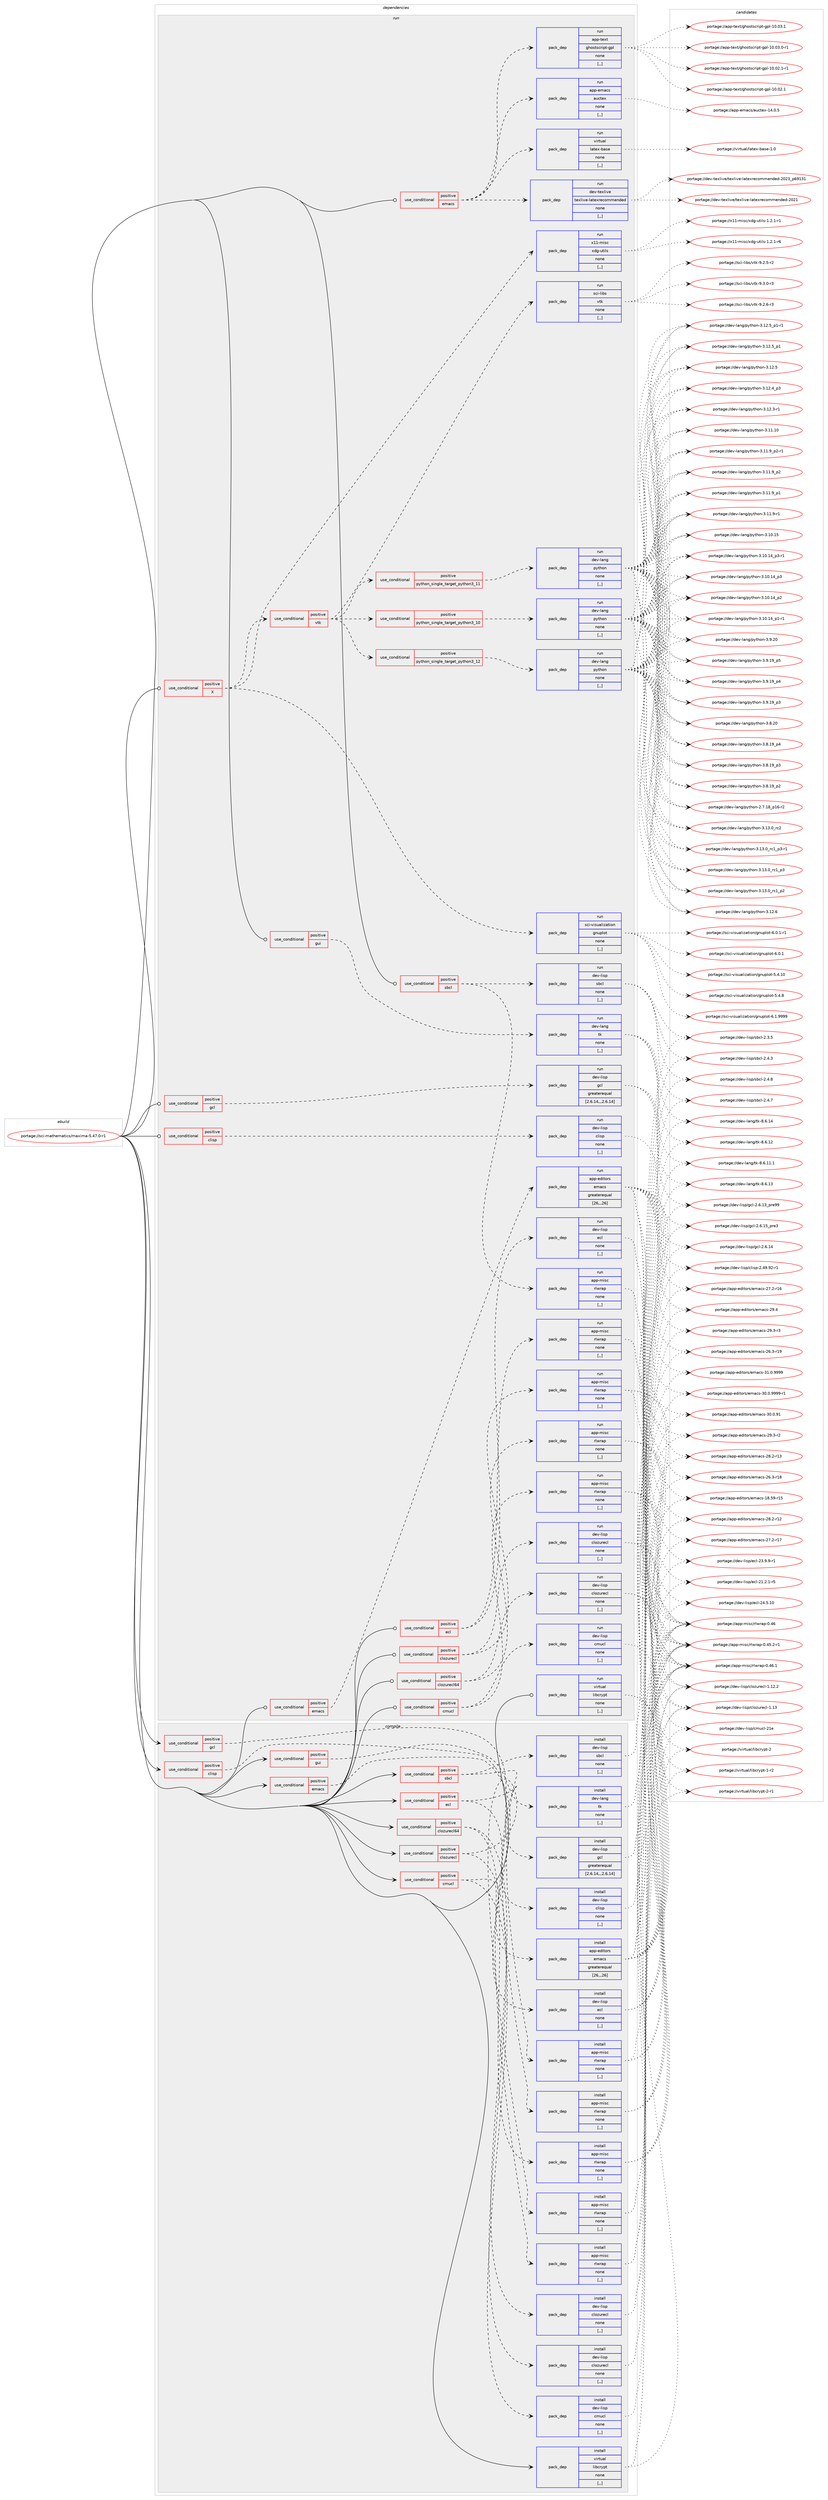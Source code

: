 digraph prolog {

# *************
# Graph options
# *************

newrank=true;
concentrate=true;
compound=true;
graph [rankdir=LR,fontname=Helvetica,fontsize=10,ranksep=1.5];#, ranksep=2.5, nodesep=0.2];
edge  [arrowhead=vee];
node  [fontname=Helvetica,fontsize=10];

# **********
# The ebuild
# **********

subgraph cluster_leftcol {
color=gray;
label=<<i>ebuild</i>>;
id [label="portage://sci-mathematics/maxima-5.47.0-r1", color=red, width=4, href="../sci-mathematics/maxima-5.47.0-r1.svg"];
}

# ****************
# The dependencies
# ****************

subgraph cluster_midcol {
color=gray;
label=<<i>dependencies</i>>;
subgraph cluster_compile {
fillcolor="#eeeeee";
style=filled;
label=<<i>compile</i>>;
subgraph cond241966 {
dependency917979 [label=<<TABLE BORDER="0" CELLBORDER="1" CELLSPACING="0" CELLPADDING="4"><TR><TD ROWSPAN="3" CELLPADDING="10">use_conditional</TD></TR><TR><TD>positive</TD></TR><TR><TD>clisp</TD></TR></TABLE>>, shape=none, color=red];
subgraph pack669383 {
dependency917980 [label=<<TABLE BORDER="0" CELLBORDER="1" CELLSPACING="0" CELLPADDING="4" WIDTH="220"><TR><TD ROWSPAN="6" CELLPADDING="30">pack_dep</TD></TR><TR><TD WIDTH="110">install</TD></TR><TR><TD>dev-lisp</TD></TR><TR><TD>clisp</TD></TR><TR><TD>none</TD></TR><TR><TD>[,,]</TD></TR></TABLE>>, shape=none, color=blue];
}
dependency917979:e -> dependency917980:w [weight=20,style="dashed",arrowhead="vee"];
}
id:e -> dependency917979:w [weight=20,style="solid",arrowhead="vee"];
subgraph cond241967 {
dependency917981 [label=<<TABLE BORDER="0" CELLBORDER="1" CELLSPACING="0" CELLPADDING="4"><TR><TD ROWSPAN="3" CELLPADDING="10">use_conditional</TD></TR><TR><TD>positive</TD></TR><TR><TD>clozurecl</TD></TR></TABLE>>, shape=none, color=red];
subgraph pack669384 {
dependency917982 [label=<<TABLE BORDER="0" CELLBORDER="1" CELLSPACING="0" CELLPADDING="4" WIDTH="220"><TR><TD ROWSPAN="6" CELLPADDING="30">pack_dep</TD></TR><TR><TD WIDTH="110">install</TD></TR><TR><TD>dev-lisp</TD></TR><TR><TD>clozurecl</TD></TR><TR><TD>none</TD></TR><TR><TD>[,,]</TD></TR></TABLE>>, shape=none, color=blue];
}
dependency917981:e -> dependency917982:w [weight=20,style="dashed",arrowhead="vee"];
subgraph pack669385 {
dependency917983 [label=<<TABLE BORDER="0" CELLBORDER="1" CELLSPACING="0" CELLPADDING="4" WIDTH="220"><TR><TD ROWSPAN="6" CELLPADDING="30">pack_dep</TD></TR><TR><TD WIDTH="110">install</TD></TR><TR><TD>app-misc</TD></TR><TR><TD>rlwrap</TD></TR><TR><TD>none</TD></TR><TR><TD>[,,]</TD></TR></TABLE>>, shape=none, color=blue];
}
dependency917981:e -> dependency917983:w [weight=20,style="dashed",arrowhead="vee"];
}
id:e -> dependency917981:w [weight=20,style="solid",arrowhead="vee"];
subgraph cond241968 {
dependency917984 [label=<<TABLE BORDER="0" CELLBORDER="1" CELLSPACING="0" CELLPADDING="4"><TR><TD ROWSPAN="3" CELLPADDING="10">use_conditional</TD></TR><TR><TD>positive</TD></TR><TR><TD>clozurecl64</TD></TR></TABLE>>, shape=none, color=red];
subgraph pack669386 {
dependency917985 [label=<<TABLE BORDER="0" CELLBORDER="1" CELLSPACING="0" CELLPADDING="4" WIDTH="220"><TR><TD ROWSPAN="6" CELLPADDING="30">pack_dep</TD></TR><TR><TD WIDTH="110">install</TD></TR><TR><TD>dev-lisp</TD></TR><TR><TD>clozurecl</TD></TR><TR><TD>none</TD></TR><TR><TD>[,,]</TD></TR></TABLE>>, shape=none, color=blue];
}
dependency917984:e -> dependency917985:w [weight=20,style="dashed",arrowhead="vee"];
subgraph pack669387 {
dependency917986 [label=<<TABLE BORDER="0" CELLBORDER="1" CELLSPACING="0" CELLPADDING="4" WIDTH="220"><TR><TD ROWSPAN="6" CELLPADDING="30">pack_dep</TD></TR><TR><TD WIDTH="110">install</TD></TR><TR><TD>app-misc</TD></TR><TR><TD>rlwrap</TD></TR><TR><TD>none</TD></TR><TR><TD>[,,]</TD></TR></TABLE>>, shape=none, color=blue];
}
dependency917984:e -> dependency917986:w [weight=20,style="dashed",arrowhead="vee"];
}
id:e -> dependency917984:w [weight=20,style="solid",arrowhead="vee"];
subgraph cond241969 {
dependency917987 [label=<<TABLE BORDER="0" CELLBORDER="1" CELLSPACING="0" CELLPADDING="4"><TR><TD ROWSPAN="3" CELLPADDING="10">use_conditional</TD></TR><TR><TD>positive</TD></TR><TR><TD>cmucl</TD></TR></TABLE>>, shape=none, color=red];
subgraph pack669388 {
dependency917988 [label=<<TABLE BORDER="0" CELLBORDER="1" CELLSPACING="0" CELLPADDING="4" WIDTH="220"><TR><TD ROWSPAN="6" CELLPADDING="30">pack_dep</TD></TR><TR><TD WIDTH="110">install</TD></TR><TR><TD>dev-lisp</TD></TR><TR><TD>cmucl</TD></TR><TR><TD>none</TD></TR><TR><TD>[,,]</TD></TR></TABLE>>, shape=none, color=blue];
}
dependency917987:e -> dependency917988:w [weight=20,style="dashed",arrowhead="vee"];
subgraph pack669389 {
dependency917989 [label=<<TABLE BORDER="0" CELLBORDER="1" CELLSPACING="0" CELLPADDING="4" WIDTH="220"><TR><TD ROWSPAN="6" CELLPADDING="30">pack_dep</TD></TR><TR><TD WIDTH="110">install</TD></TR><TR><TD>app-misc</TD></TR><TR><TD>rlwrap</TD></TR><TR><TD>none</TD></TR><TR><TD>[,,]</TD></TR></TABLE>>, shape=none, color=blue];
}
dependency917987:e -> dependency917989:w [weight=20,style="dashed",arrowhead="vee"];
}
id:e -> dependency917987:w [weight=20,style="solid",arrowhead="vee"];
subgraph cond241970 {
dependency917990 [label=<<TABLE BORDER="0" CELLBORDER="1" CELLSPACING="0" CELLPADDING="4"><TR><TD ROWSPAN="3" CELLPADDING="10">use_conditional</TD></TR><TR><TD>positive</TD></TR><TR><TD>ecl</TD></TR></TABLE>>, shape=none, color=red];
subgraph pack669390 {
dependency917991 [label=<<TABLE BORDER="0" CELLBORDER="1" CELLSPACING="0" CELLPADDING="4" WIDTH="220"><TR><TD ROWSPAN="6" CELLPADDING="30">pack_dep</TD></TR><TR><TD WIDTH="110">install</TD></TR><TR><TD>dev-lisp</TD></TR><TR><TD>ecl</TD></TR><TR><TD>none</TD></TR><TR><TD>[,,]</TD></TR></TABLE>>, shape=none, color=blue];
}
dependency917990:e -> dependency917991:w [weight=20,style="dashed",arrowhead="vee"];
subgraph pack669391 {
dependency917992 [label=<<TABLE BORDER="0" CELLBORDER="1" CELLSPACING="0" CELLPADDING="4" WIDTH="220"><TR><TD ROWSPAN="6" CELLPADDING="30">pack_dep</TD></TR><TR><TD WIDTH="110">install</TD></TR><TR><TD>app-misc</TD></TR><TR><TD>rlwrap</TD></TR><TR><TD>none</TD></TR><TR><TD>[,,]</TD></TR></TABLE>>, shape=none, color=blue];
}
dependency917990:e -> dependency917992:w [weight=20,style="dashed",arrowhead="vee"];
}
id:e -> dependency917990:w [weight=20,style="solid",arrowhead="vee"];
subgraph cond241971 {
dependency917993 [label=<<TABLE BORDER="0" CELLBORDER="1" CELLSPACING="0" CELLPADDING="4"><TR><TD ROWSPAN="3" CELLPADDING="10">use_conditional</TD></TR><TR><TD>positive</TD></TR><TR><TD>emacs</TD></TR></TABLE>>, shape=none, color=red];
subgraph pack669392 {
dependency917994 [label=<<TABLE BORDER="0" CELLBORDER="1" CELLSPACING="0" CELLPADDING="4" WIDTH="220"><TR><TD ROWSPAN="6" CELLPADDING="30">pack_dep</TD></TR><TR><TD WIDTH="110">install</TD></TR><TR><TD>app-editors</TD></TR><TR><TD>emacs</TD></TR><TR><TD>greaterequal</TD></TR><TR><TD>[26,,,26]</TD></TR></TABLE>>, shape=none, color=blue];
}
dependency917993:e -> dependency917994:w [weight=20,style="dashed",arrowhead="vee"];
}
id:e -> dependency917993:w [weight=20,style="solid",arrowhead="vee"];
subgraph cond241972 {
dependency917995 [label=<<TABLE BORDER="0" CELLBORDER="1" CELLSPACING="0" CELLPADDING="4"><TR><TD ROWSPAN="3" CELLPADDING="10">use_conditional</TD></TR><TR><TD>positive</TD></TR><TR><TD>gcl</TD></TR></TABLE>>, shape=none, color=red];
subgraph pack669393 {
dependency917996 [label=<<TABLE BORDER="0" CELLBORDER="1" CELLSPACING="0" CELLPADDING="4" WIDTH="220"><TR><TD ROWSPAN="6" CELLPADDING="30">pack_dep</TD></TR><TR><TD WIDTH="110">install</TD></TR><TR><TD>dev-lisp</TD></TR><TR><TD>gcl</TD></TR><TR><TD>greaterequal</TD></TR><TR><TD>[2.6.14,,,2.6.14]</TD></TR></TABLE>>, shape=none, color=blue];
}
dependency917995:e -> dependency917996:w [weight=20,style="dashed",arrowhead="vee"];
}
id:e -> dependency917995:w [weight=20,style="solid",arrowhead="vee"];
subgraph cond241973 {
dependency917997 [label=<<TABLE BORDER="0" CELLBORDER="1" CELLSPACING="0" CELLPADDING="4"><TR><TD ROWSPAN="3" CELLPADDING="10">use_conditional</TD></TR><TR><TD>positive</TD></TR><TR><TD>gui</TD></TR></TABLE>>, shape=none, color=red];
subgraph pack669394 {
dependency917998 [label=<<TABLE BORDER="0" CELLBORDER="1" CELLSPACING="0" CELLPADDING="4" WIDTH="220"><TR><TD ROWSPAN="6" CELLPADDING="30">pack_dep</TD></TR><TR><TD WIDTH="110">install</TD></TR><TR><TD>dev-lang</TD></TR><TR><TD>tk</TD></TR><TR><TD>none</TD></TR><TR><TD>[,,]</TD></TR></TABLE>>, shape=none, color=blue];
}
dependency917997:e -> dependency917998:w [weight=20,style="dashed",arrowhead="vee"];
}
id:e -> dependency917997:w [weight=20,style="solid",arrowhead="vee"];
subgraph cond241974 {
dependency917999 [label=<<TABLE BORDER="0" CELLBORDER="1" CELLSPACING="0" CELLPADDING="4"><TR><TD ROWSPAN="3" CELLPADDING="10">use_conditional</TD></TR><TR><TD>positive</TD></TR><TR><TD>sbcl</TD></TR></TABLE>>, shape=none, color=red];
subgraph pack669395 {
dependency918000 [label=<<TABLE BORDER="0" CELLBORDER="1" CELLSPACING="0" CELLPADDING="4" WIDTH="220"><TR><TD ROWSPAN="6" CELLPADDING="30">pack_dep</TD></TR><TR><TD WIDTH="110">install</TD></TR><TR><TD>dev-lisp</TD></TR><TR><TD>sbcl</TD></TR><TR><TD>none</TD></TR><TR><TD>[,,]</TD></TR></TABLE>>, shape=none, color=blue];
}
dependency917999:e -> dependency918000:w [weight=20,style="dashed",arrowhead="vee"];
subgraph pack669396 {
dependency918001 [label=<<TABLE BORDER="0" CELLBORDER="1" CELLSPACING="0" CELLPADDING="4" WIDTH="220"><TR><TD ROWSPAN="6" CELLPADDING="30">pack_dep</TD></TR><TR><TD WIDTH="110">install</TD></TR><TR><TD>app-misc</TD></TR><TR><TD>rlwrap</TD></TR><TR><TD>none</TD></TR><TR><TD>[,,]</TD></TR></TABLE>>, shape=none, color=blue];
}
dependency917999:e -> dependency918001:w [weight=20,style="dashed",arrowhead="vee"];
}
id:e -> dependency917999:w [weight=20,style="solid",arrowhead="vee"];
subgraph pack669397 {
dependency918002 [label=<<TABLE BORDER="0" CELLBORDER="1" CELLSPACING="0" CELLPADDING="4" WIDTH="220"><TR><TD ROWSPAN="6" CELLPADDING="30">pack_dep</TD></TR><TR><TD WIDTH="110">install</TD></TR><TR><TD>virtual</TD></TR><TR><TD>libcrypt</TD></TR><TR><TD>none</TD></TR><TR><TD>[,,]</TD></TR></TABLE>>, shape=none, color=blue];
}
id:e -> dependency918002:w [weight=20,style="solid",arrowhead="vee"];
}
subgraph cluster_compileandrun {
fillcolor="#eeeeee";
style=filled;
label=<<i>compile and run</i>>;
}
subgraph cluster_run {
fillcolor="#eeeeee";
style=filled;
label=<<i>run</i>>;
subgraph cond241975 {
dependency918003 [label=<<TABLE BORDER="0" CELLBORDER="1" CELLSPACING="0" CELLPADDING="4"><TR><TD ROWSPAN="3" CELLPADDING="10">use_conditional</TD></TR><TR><TD>positive</TD></TR><TR><TD>X</TD></TR></TABLE>>, shape=none, color=red];
subgraph pack669398 {
dependency918004 [label=<<TABLE BORDER="0" CELLBORDER="1" CELLSPACING="0" CELLPADDING="4" WIDTH="220"><TR><TD ROWSPAN="6" CELLPADDING="30">pack_dep</TD></TR><TR><TD WIDTH="110">run</TD></TR><TR><TD>x11-misc</TD></TR><TR><TD>xdg-utils</TD></TR><TR><TD>none</TD></TR><TR><TD>[,,]</TD></TR></TABLE>>, shape=none, color=blue];
}
dependency918003:e -> dependency918004:w [weight=20,style="dashed",arrowhead="vee"];
subgraph pack669399 {
dependency918005 [label=<<TABLE BORDER="0" CELLBORDER="1" CELLSPACING="0" CELLPADDING="4" WIDTH="220"><TR><TD ROWSPAN="6" CELLPADDING="30">pack_dep</TD></TR><TR><TD WIDTH="110">run</TD></TR><TR><TD>sci-visualization</TD></TR><TR><TD>gnuplot</TD></TR><TR><TD>none</TD></TR><TR><TD>[,,]</TD></TR></TABLE>>, shape=none, color=blue];
}
dependency918003:e -> dependency918005:w [weight=20,style="dashed",arrowhead="vee"];
subgraph cond241976 {
dependency918006 [label=<<TABLE BORDER="0" CELLBORDER="1" CELLSPACING="0" CELLPADDING="4"><TR><TD ROWSPAN="3" CELLPADDING="10">use_conditional</TD></TR><TR><TD>positive</TD></TR><TR><TD>vtk</TD></TR></TABLE>>, shape=none, color=red];
subgraph cond241977 {
dependency918007 [label=<<TABLE BORDER="0" CELLBORDER="1" CELLSPACING="0" CELLPADDING="4"><TR><TD ROWSPAN="3" CELLPADDING="10">use_conditional</TD></TR><TR><TD>positive</TD></TR><TR><TD>python_single_target_python3_10</TD></TR></TABLE>>, shape=none, color=red];
subgraph pack669400 {
dependency918008 [label=<<TABLE BORDER="0" CELLBORDER="1" CELLSPACING="0" CELLPADDING="4" WIDTH="220"><TR><TD ROWSPAN="6" CELLPADDING="30">pack_dep</TD></TR><TR><TD WIDTH="110">run</TD></TR><TR><TD>dev-lang</TD></TR><TR><TD>python</TD></TR><TR><TD>none</TD></TR><TR><TD>[,,]</TD></TR></TABLE>>, shape=none, color=blue];
}
dependency918007:e -> dependency918008:w [weight=20,style="dashed",arrowhead="vee"];
}
dependency918006:e -> dependency918007:w [weight=20,style="dashed",arrowhead="vee"];
subgraph cond241978 {
dependency918009 [label=<<TABLE BORDER="0" CELLBORDER="1" CELLSPACING="0" CELLPADDING="4"><TR><TD ROWSPAN="3" CELLPADDING="10">use_conditional</TD></TR><TR><TD>positive</TD></TR><TR><TD>python_single_target_python3_11</TD></TR></TABLE>>, shape=none, color=red];
subgraph pack669401 {
dependency918010 [label=<<TABLE BORDER="0" CELLBORDER="1" CELLSPACING="0" CELLPADDING="4" WIDTH="220"><TR><TD ROWSPAN="6" CELLPADDING="30">pack_dep</TD></TR><TR><TD WIDTH="110">run</TD></TR><TR><TD>dev-lang</TD></TR><TR><TD>python</TD></TR><TR><TD>none</TD></TR><TR><TD>[,,]</TD></TR></TABLE>>, shape=none, color=blue];
}
dependency918009:e -> dependency918010:w [weight=20,style="dashed",arrowhead="vee"];
}
dependency918006:e -> dependency918009:w [weight=20,style="dashed",arrowhead="vee"];
subgraph cond241979 {
dependency918011 [label=<<TABLE BORDER="0" CELLBORDER="1" CELLSPACING="0" CELLPADDING="4"><TR><TD ROWSPAN="3" CELLPADDING="10">use_conditional</TD></TR><TR><TD>positive</TD></TR><TR><TD>python_single_target_python3_12</TD></TR></TABLE>>, shape=none, color=red];
subgraph pack669402 {
dependency918012 [label=<<TABLE BORDER="0" CELLBORDER="1" CELLSPACING="0" CELLPADDING="4" WIDTH="220"><TR><TD ROWSPAN="6" CELLPADDING="30">pack_dep</TD></TR><TR><TD WIDTH="110">run</TD></TR><TR><TD>dev-lang</TD></TR><TR><TD>python</TD></TR><TR><TD>none</TD></TR><TR><TD>[,,]</TD></TR></TABLE>>, shape=none, color=blue];
}
dependency918011:e -> dependency918012:w [weight=20,style="dashed",arrowhead="vee"];
}
dependency918006:e -> dependency918011:w [weight=20,style="dashed",arrowhead="vee"];
subgraph pack669403 {
dependency918013 [label=<<TABLE BORDER="0" CELLBORDER="1" CELLSPACING="0" CELLPADDING="4" WIDTH="220"><TR><TD ROWSPAN="6" CELLPADDING="30">pack_dep</TD></TR><TR><TD WIDTH="110">run</TD></TR><TR><TD>sci-libs</TD></TR><TR><TD>vtk</TD></TR><TR><TD>none</TD></TR><TR><TD>[,,]</TD></TR></TABLE>>, shape=none, color=blue];
}
dependency918006:e -> dependency918013:w [weight=20,style="dashed",arrowhead="vee"];
}
dependency918003:e -> dependency918006:w [weight=20,style="dashed",arrowhead="vee"];
}
id:e -> dependency918003:w [weight=20,style="solid",arrowhead="odot"];
subgraph cond241980 {
dependency918014 [label=<<TABLE BORDER="0" CELLBORDER="1" CELLSPACING="0" CELLPADDING="4"><TR><TD ROWSPAN="3" CELLPADDING="10">use_conditional</TD></TR><TR><TD>positive</TD></TR><TR><TD>clisp</TD></TR></TABLE>>, shape=none, color=red];
subgraph pack669404 {
dependency918015 [label=<<TABLE BORDER="0" CELLBORDER="1" CELLSPACING="0" CELLPADDING="4" WIDTH="220"><TR><TD ROWSPAN="6" CELLPADDING="30">pack_dep</TD></TR><TR><TD WIDTH="110">run</TD></TR><TR><TD>dev-lisp</TD></TR><TR><TD>clisp</TD></TR><TR><TD>none</TD></TR><TR><TD>[,,]</TD></TR></TABLE>>, shape=none, color=blue];
}
dependency918014:e -> dependency918015:w [weight=20,style="dashed",arrowhead="vee"];
}
id:e -> dependency918014:w [weight=20,style="solid",arrowhead="odot"];
subgraph cond241981 {
dependency918016 [label=<<TABLE BORDER="0" CELLBORDER="1" CELLSPACING="0" CELLPADDING="4"><TR><TD ROWSPAN="3" CELLPADDING="10">use_conditional</TD></TR><TR><TD>positive</TD></TR><TR><TD>clozurecl</TD></TR></TABLE>>, shape=none, color=red];
subgraph pack669405 {
dependency918017 [label=<<TABLE BORDER="0" CELLBORDER="1" CELLSPACING="0" CELLPADDING="4" WIDTH="220"><TR><TD ROWSPAN="6" CELLPADDING="30">pack_dep</TD></TR><TR><TD WIDTH="110">run</TD></TR><TR><TD>dev-lisp</TD></TR><TR><TD>clozurecl</TD></TR><TR><TD>none</TD></TR><TR><TD>[,,]</TD></TR></TABLE>>, shape=none, color=blue];
}
dependency918016:e -> dependency918017:w [weight=20,style="dashed",arrowhead="vee"];
subgraph pack669406 {
dependency918018 [label=<<TABLE BORDER="0" CELLBORDER="1" CELLSPACING="0" CELLPADDING="4" WIDTH="220"><TR><TD ROWSPAN="6" CELLPADDING="30">pack_dep</TD></TR><TR><TD WIDTH="110">run</TD></TR><TR><TD>app-misc</TD></TR><TR><TD>rlwrap</TD></TR><TR><TD>none</TD></TR><TR><TD>[,,]</TD></TR></TABLE>>, shape=none, color=blue];
}
dependency918016:e -> dependency918018:w [weight=20,style="dashed",arrowhead="vee"];
}
id:e -> dependency918016:w [weight=20,style="solid",arrowhead="odot"];
subgraph cond241982 {
dependency918019 [label=<<TABLE BORDER="0" CELLBORDER="1" CELLSPACING="0" CELLPADDING="4"><TR><TD ROWSPAN="3" CELLPADDING="10">use_conditional</TD></TR><TR><TD>positive</TD></TR><TR><TD>clozurecl64</TD></TR></TABLE>>, shape=none, color=red];
subgraph pack669407 {
dependency918020 [label=<<TABLE BORDER="0" CELLBORDER="1" CELLSPACING="0" CELLPADDING="4" WIDTH="220"><TR><TD ROWSPAN="6" CELLPADDING="30">pack_dep</TD></TR><TR><TD WIDTH="110">run</TD></TR><TR><TD>dev-lisp</TD></TR><TR><TD>clozurecl</TD></TR><TR><TD>none</TD></TR><TR><TD>[,,]</TD></TR></TABLE>>, shape=none, color=blue];
}
dependency918019:e -> dependency918020:w [weight=20,style="dashed",arrowhead="vee"];
subgraph pack669408 {
dependency918021 [label=<<TABLE BORDER="0" CELLBORDER="1" CELLSPACING="0" CELLPADDING="4" WIDTH="220"><TR><TD ROWSPAN="6" CELLPADDING="30">pack_dep</TD></TR><TR><TD WIDTH="110">run</TD></TR><TR><TD>app-misc</TD></TR><TR><TD>rlwrap</TD></TR><TR><TD>none</TD></TR><TR><TD>[,,]</TD></TR></TABLE>>, shape=none, color=blue];
}
dependency918019:e -> dependency918021:w [weight=20,style="dashed",arrowhead="vee"];
}
id:e -> dependency918019:w [weight=20,style="solid",arrowhead="odot"];
subgraph cond241983 {
dependency918022 [label=<<TABLE BORDER="0" CELLBORDER="1" CELLSPACING="0" CELLPADDING="4"><TR><TD ROWSPAN="3" CELLPADDING="10">use_conditional</TD></TR><TR><TD>positive</TD></TR><TR><TD>cmucl</TD></TR></TABLE>>, shape=none, color=red];
subgraph pack669409 {
dependency918023 [label=<<TABLE BORDER="0" CELLBORDER="1" CELLSPACING="0" CELLPADDING="4" WIDTH="220"><TR><TD ROWSPAN="6" CELLPADDING="30">pack_dep</TD></TR><TR><TD WIDTH="110">run</TD></TR><TR><TD>dev-lisp</TD></TR><TR><TD>cmucl</TD></TR><TR><TD>none</TD></TR><TR><TD>[,,]</TD></TR></TABLE>>, shape=none, color=blue];
}
dependency918022:e -> dependency918023:w [weight=20,style="dashed",arrowhead="vee"];
subgraph pack669410 {
dependency918024 [label=<<TABLE BORDER="0" CELLBORDER="1" CELLSPACING="0" CELLPADDING="4" WIDTH="220"><TR><TD ROWSPAN="6" CELLPADDING="30">pack_dep</TD></TR><TR><TD WIDTH="110">run</TD></TR><TR><TD>app-misc</TD></TR><TR><TD>rlwrap</TD></TR><TR><TD>none</TD></TR><TR><TD>[,,]</TD></TR></TABLE>>, shape=none, color=blue];
}
dependency918022:e -> dependency918024:w [weight=20,style="dashed",arrowhead="vee"];
}
id:e -> dependency918022:w [weight=20,style="solid",arrowhead="odot"];
subgraph cond241984 {
dependency918025 [label=<<TABLE BORDER="0" CELLBORDER="1" CELLSPACING="0" CELLPADDING="4"><TR><TD ROWSPAN="3" CELLPADDING="10">use_conditional</TD></TR><TR><TD>positive</TD></TR><TR><TD>ecl</TD></TR></TABLE>>, shape=none, color=red];
subgraph pack669411 {
dependency918026 [label=<<TABLE BORDER="0" CELLBORDER="1" CELLSPACING="0" CELLPADDING="4" WIDTH="220"><TR><TD ROWSPAN="6" CELLPADDING="30">pack_dep</TD></TR><TR><TD WIDTH="110">run</TD></TR><TR><TD>dev-lisp</TD></TR><TR><TD>ecl</TD></TR><TR><TD>none</TD></TR><TR><TD>[,,]</TD></TR></TABLE>>, shape=none, color=blue];
}
dependency918025:e -> dependency918026:w [weight=20,style="dashed",arrowhead="vee"];
subgraph pack669412 {
dependency918027 [label=<<TABLE BORDER="0" CELLBORDER="1" CELLSPACING="0" CELLPADDING="4" WIDTH="220"><TR><TD ROWSPAN="6" CELLPADDING="30">pack_dep</TD></TR><TR><TD WIDTH="110">run</TD></TR><TR><TD>app-misc</TD></TR><TR><TD>rlwrap</TD></TR><TR><TD>none</TD></TR><TR><TD>[,,]</TD></TR></TABLE>>, shape=none, color=blue];
}
dependency918025:e -> dependency918027:w [weight=20,style="dashed",arrowhead="vee"];
}
id:e -> dependency918025:w [weight=20,style="solid",arrowhead="odot"];
subgraph cond241985 {
dependency918028 [label=<<TABLE BORDER="0" CELLBORDER="1" CELLSPACING="0" CELLPADDING="4"><TR><TD ROWSPAN="3" CELLPADDING="10">use_conditional</TD></TR><TR><TD>positive</TD></TR><TR><TD>emacs</TD></TR></TABLE>>, shape=none, color=red];
subgraph pack669413 {
dependency918029 [label=<<TABLE BORDER="0" CELLBORDER="1" CELLSPACING="0" CELLPADDING="4" WIDTH="220"><TR><TD ROWSPAN="6" CELLPADDING="30">pack_dep</TD></TR><TR><TD WIDTH="110">run</TD></TR><TR><TD>app-editors</TD></TR><TR><TD>emacs</TD></TR><TR><TD>greaterequal</TD></TR><TR><TD>[26,,,26]</TD></TR></TABLE>>, shape=none, color=blue];
}
dependency918028:e -> dependency918029:w [weight=20,style="dashed",arrowhead="vee"];
}
id:e -> dependency918028:w [weight=20,style="solid",arrowhead="odot"];
subgraph cond241986 {
dependency918030 [label=<<TABLE BORDER="0" CELLBORDER="1" CELLSPACING="0" CELLPADDING="4"><TR><TD ROWSPAN="3" CELLPADDING="10">use_conditional</TD></TR><TR><TD>positive</TD></TR><TR><TD>emacs</TD></TR></TABLE>>, shape=none, color=red];
subgraph pack669414 {
dependency918031 [label=<<TABLE BORDER="0" CELLBORDER="1" CELLSPACING="0" CELLPADDING="4" WIDTH="220"><TR><TD ROWSPAN="6" CELLPADDING="30">pack_dep</TD></TR><TR><TD WIDTH="110">run</TD></TR><TR><TD>virtual</TD></TR><TR><TD>latex-base</TD></TR><TR><TD>none</TD></TR><TR><TD>[,,]</TD></TR></TABLE>>, shape=none, color=blue];
}
dependency918030:e -> dependency918031:w [weight=20,style="dashed",arrowhead="vee"];
subgraph pack669415 {
dependency918032 [label=<<TABLE BORDER="0" CELLBORDER="1" CELLSPACING="0" CELLPADDING="4" WIDTH="220"><TR><TD ROWSPAN="6" CELLPADDING="30">pack_dep</TD></TR><TR><TD WIDTH="110">run</TD></TR><TR><TD>app-emacs</TD></TR><TR><TD>auctex</TD></TR><TR><TD>none</TD></TR><TR><TD>[,,]</TD></TR></TABLE>>, shape=none, color=blue];
}
dependency918030:e -> dependency918032:w [weight=20,style="dashed",arrowhead="vee"];
subgraph pack669416 {
dependency918033 [label=<<TABLE BORDER="0" CELLBORDER="1" CELLSPACING="0" CELLPADDING="4" WIDTH="220"><TR><TD ROWSPAN="6" CELLPADDING="30">pack_dep</TD></TR><TR><TD WIDTH="110">run</TD></TR><TR><TD>app-text</TD></TR><TR><TD>ghostscript-gpl</TD></TR><TR><TD>none</TD></TR><TR><TD>[,,]</TD></TR></TABLE>>, shape=none, color=blue];
}
dependency918030:e -> dependency918033:w [weight=20,style="dashed",arrowhead="vee"];
subgraph pack669417 {
dependency918034 [label=<<TABLE BORDER="0" CELLBORDER="1" CELLSPACING="0" CELLPADDING="4" WIDTH="220"><TR><TD ROWSPAN="6" CELLPADDING="30">pack_dep</TD></TR><TR><TD WIDTH="110">run</TD></TR><TR><TD>dev-texlive</TD></TR><TR><TD>texlive-latexrecommended</TD></TR><TR><TD>none</TD></TR><TR><TD>[,,]</TD></TR></TABLE>>, shape=none, color=blue];
}
dependency918030:e -> dependency918034:w [weight=20,style="dashed",arrowhead="vee"];
}
id:e -> dependency918030:w [weight=20,style="solid",arrowhead="odot"];
subgraph cond241987 {
dependency918035 [label=<<TABLE BORDER="0" CELLBORDER="1" CELLSPACING="0" CELLPADDING="4"><TR><TD ROWSPAN="3" CELLPADDING="10">use_conditional</TD></TR><TR><TD>positive</TD></TR><TR><TD>gcl</TD></TR></TABLE>>, shape=none, color=red];
subgraph pack669418 {
dependency918036 [label=<<TABLE BORDER="0" CELLBORDER="1" CELLSPACING="0" CELLPADDING="4" WIDTH="220"><TR><TD ROWSPAN="6" CELLPADDING="30">pack_dep</TD></TR><TR><TD WIDTH="110">run</TD></TR><TR><TD>dev-lisp</TD></TR><TR><TD>gcl</TD></TR><TR><TD>greaterequal</TD></TR><TR><TD>[2.6.14,,,2.6.14]</TD></TR></TABLE>>, shape=none, color=blue];
}
dependency918035:e -> dependency918036:w [weight=20,style="dashed",arrowhead="vee"];
}
id:e -> dependency918035:w [weight=20,style="solid",arrowhead="odot"];
subgraph cond241988 {
dependency918037 [label=<<TABLE BORDER="0" CELLBORDER="1" CELLSPACING="0" CELLPADDING="4"><TR><TD ROWSPAN="3" CELLPADDING="10">use_conditional</TD></TR><TR><TD>positive</TD></TR><TR><TD>gui</TD></TR></TABLE>>, shape=none, color=red];
subgraph pack669419 {
dependency918038 [label=<<TABLE BORDER="0" CELLBORDER="1" CELLSPACING="0" CELLPADDING="4" WIDTH="220"><TR><TD ROWSPAN="6" CELLPADDING="30">pack_dep</TD></TR><TR><TD WIDTH="110">run</TD></TR><TR><TD>dev-lang</TD></TR><TR><TD>tk</TD></TR><TR><TD>none</TD></TR><TR><TD>[,,]</TD></TR></TABLE>>, shape=none, color=blue];
}
dependency918037:e -> dependency918038:w [weight=20,style="dashed",arrowhead="vee"];
}
id:e -> dependency918037:w [weight=20,style="solid",arrowhead="odot"];
subgraph cond241989 {
dependency918039 [label=<<TABLE BORDER="0" CELLBORDER="1" CELLSPACING="0" CELLPADDING="4"><TR><TD ROWSPAN="3" CELLPADDING="10">use_conditional</TD></TR><TR><TD>positive</TD></TR><TR><TD>sbcl</TD></TR></TABLE>>, shape=none, color=red];
subgraph pack669420 {
dependency918040 [label=<<TABLE BORDER="0" CELLBORDER="1" CELLSPACING="0" CELLPADDING="4" WIDTH="220"><TR><TD ROWSPAN="6" CELLPADDING="30">pack_dep</TD></TR><TR><TD WIDTH="110">run</TD></TR><TR><TD>dev-lisp</TD></TR><TR><TD>sbcl</TD></TR><TR><TD>none</TD></TR><TR><TD>[,,]</TD></TR></TABLE>>, shape=none, color=blue];
}
dependency918039:e -> dependency918040:w [weight=20,style="dashed",arrowhead="vee"];
subgraph pack669421 {
dependency918041 [label=<<TABLE BORDER="0" CELLBORDER="1" CELLSPACING="0" CELLPADDING="4" WIDTH="220"><TR><TD ROWSPAN="6" CELLPADDING="30">pack_dep</TD></TR><TR><TD WIDTH="110">run</TD></TR><TR><TD>app-misc</TD></TR><TR><TD>rlwrap</TD></TR><TR><TD>none</TD></TR><TR><TD>[,,]</TD></TR></TABLE>>, shape=none, color=blue];
}
dependency918039:e -> dependency918041:w [weight=20,style="dashed",arrowhead="vee"];
}
id:e -> dependency918039:w [weight=20,style="solid",arrowhead="odot"];
subgraph pack669422 {
dependency918042 [label=<<TABLE BORDER="0" CELLBORDER="1" CELLSPACING="0" CELLPADDING="4" WIDTH="220"><TR><TD ROWSPAN="6" CELLPADDING="30">pack_dep</TD></TR><TR><TD WIDTH="110">run</TD></TR><TR><TD>virtual</TD></TR><TR><TD>libcrypt</TD></TR><TR><TD>none</TD></TR><TR><TD>[,,]</TD></TR></TABLE>>, shape=none, color=blue];
}
id:e -> dependency918042:w [weight=20,style="solid",arrowhead="odot"];
}
}

# **************
# The candidates
# **************

subgraph cluster_choices {
rank=same;
color=gray;
label=<<i>candidates</i>>;

subgraph choice669383 {
color=black;
nodesep=1;
choice10010111845108105115112479910810511511245504652574657504511449 [label="portage://dev-lisp/clisp-2.49.92-r1", color=red, width=4,href="../dev-lisp/clisp-2.49.92-r1.svg"];
dependency917980:e -> choice10010111845108105115112479910810511511245504652574657504511449:w [style=dotted,weight="100"];
}
subgraph choice669384 {
color=black;
nodesep=1;
choice100101118451081051151124799108111122117114101991084549464951 [label="portage://dev-lisp/clozurecl-1.13", color=red, width=4,href="../dev-lisp/clozurecl-1.13.svg"];
choice1001011184510810511511247991081111221171141019910845494649504650 [label="portage://dev-lisp/clozurecl-1.12.2", color=red, width=4,href="../dev-lisp/clozurecl-1.12.2.svg"];
dependency917982:e -> choice100101118451081051151124799108111122117114101991084549464951:w [style=dotted,weight="100"];
dependency917982:e -> choice1001011184510810511511247991081111221171141019910845494649504650:w [style=dotted,weight="100"];
}
subgraph choice669385 {
color=black;
nodesep=1;
choice971121124510910511599471141081191149711245484652544649 [label="portage://app-misc/rlwrap-0.46.1", color=red, width=4,href="../app-misc/rlwrap-0.46.1.svg"];
choice97112112451091051159947114108119114971124548465254 [label="portage://app-misc/rlwrap-0.46", color=red, width=4,href="../app-misc/rlwrap-0.46.svg"];
choice9711211245109105115994711410811911497112454846525346504511449 [label="portage://app-misc/rlwrap-0.45.2-r1", color=red, width=4,href="../app-misc/rlwrap-0.45.2-r1.svg"];
dependency917983:e -> choice971121124510910511599471141081191149711245484652544649:w [style=dotted,weight="100"];
dependency917983:e -> choice97112112451091051159947114108119114971124548465254:w [style=dotted,weight="100"];
dependency917983:e -> choice9711211245109105115994711410811911497112454846525346504511449:w [style=dotted,weight="100"];
}
subgraph choice669386 {
color=black;
nodesep=1;
choice100101118451081051151124799108111122117114101991084549464951 [label="portage://dev-lisp/clozurecl-1.13", color=red, width=4,href="../dev-lisp/clozurecl-1.13.svg"];
choice1001011184510810511511247991081111221171141019910845494649504650 [label="portage://dev-lisp/clozurecl-1.12.2", color=red, width=4,href="../dev-lisp/clozurecl-1.12.2.svg"];
dependency917985:e -> choice100101118451081051151124799108111122117114101991084549464951:w [style=dotted,weight="100"];
dependency917985:e -> choice1001011184510810511511247991081111221171141019910845494649504650:w [style=dotted,weight="100"];
}
subgraph choice669387 {
color=black;
nodesep=1;
choice971121124510910511599471141081191149711245484652544649 [label="portage://app-misc/rlwrap-0.46.1", color=red, width=4,href="../app-misc/rlwrap-0.46.1.svg"];
choice97112112451091051159947114108119114971124548465254 [label="portage://app-misc/rlwrap-0.46", color=red, width=4,href="../app-misc/rlwrap-0.46.svg"];
choice9711211245109105115994711410811911497112454846525346504511449 [label="portage://app-misc/rlwrap-0.45.2-r1", color=red, width=4,href="../app-misc/rlwrap-0.45.2-r1.svg"];
dependency917986:e -> choice971121124510910511599471141081191149711245484652544649:w [style=dotted,weight="100"];
dependency917986:e -> choice97112112451091051159947114108119114971124548465254:w [style=dotted,weight="100"];
dependency917986:e -> choice9711211245109105115994711410811911497112454846525346504511449:w [style=dotted,weight="100"];
}
subgraph choice669388 {
color=black;
nodesep=1;
choice10010111845108105115112479910911799108455049101 [label="portage://dev-lisp/cmucl-21e", color=red, width=4,href="../dev-lisp/cmucl-21e.svg"];
dependency917988:e -> choice10010111845108105115112479910911799108455049101:w [style=dotted,weight="100"];
}
subgraph choice669389 {
color=black;
nodesep=1;
choice971121124510910511599471141081191149711245484652544649 [label="portage://app-misc/rlwrap-0.46.1", color=red, width=4,href="../app-misc/rlwrap-0.46.1.svg"];
choice97112112451091051159947114108119114971124548465254 [label="portage://app-misc/rlwrap-0.46", color=red, width=4,href="../app-misc/rlwrap-0.46.svg"];
choice9711211245109105115994711410811911497112454846525346504511449 [label="portage://app-misc/rlwrap-0.45.2-r1", color=red, width=4,href="../app-misc/rlwrap-0.45.2-r1.svg"];
dependency917989:e -> choice971121124510910511599471141081191149711245484652544649:w [style=dotted,weight="100"];
dependency917989:e -> choice97112112451091051159947114108119114971124548465254:w [style=dotted,weight="100"];
dependency917989:e -> choice9711211245109105115994711410811911497112454846525346504511449:w [style=dotted,weight="100"];
}
subgraph choice669390 {
color=black;
nodesep=1;
choice1001011184510810511511247101991084550524653464948 [label="portage://dev-lisp/ecl-24.5.10", color=red, width=4,href="../dev-lisp/ecl-24.5.10.svg"];
choice100101118451081051151124710199108455051465746574511449 [label="portage://dev-lisp/ecl-23.9.9-r1", color=red, width=4,href="../dev-lisp/ecl-23.9.9-r1.svg"];
choice100101118451081051151124710199108455049465046494511453 [label="portage://dev-lisp/ecl-21.2.1-r5", color=red, width=4,href="../dev-lisp/ecl-21.2.1-r5.svg"];
dependency917991:e -> choice1001011184510810511511247101991084550524653464948:w [style=dotted,weight="100"];
dependency917991:e -> choice100101118451081051151124710199108455051465746574511449:w [style=dotted,weight="100"];
dependency917991:e -> choice100101118451081051151124710199108455049465046494511453:w [style=dotted,weight="100"];
}
subgraph choice669391 {
color=black;
nodesep=1;
choice971121124510910511599471141081191149711245484652544649 [label="portage://app-misc/rlwrap-0.46.1", color=red, width=4,href="../app-misc/rlwrap-0.46.1.svg"];
choice97112112451091051159947114108119114971124548465254 [label="portage://app-misc/rlwrap-0.46", color=red, width=4,href="../app-misc/rlwrap-0.46.svg"];
choice9711211245109105115994711410811911497112454846525346504511449 [label="portage://app-misc/rlwrap-0.45.2-r1", color=red, width=4,href="../app-misc/rlwrap-0.45.2-r1.svg"];
dependency917992:e -> choice971121124510910511599471141081191149711245484652544649:w [style=dotted,weight="100"];
dependency917992:e -> choice97112112451091051159947114108119114971124548465254:w [style=dotted,weight="100"];
dependency917992:e -> choice9711211245109105115994711410811911497112454846525346504511449:w [style=dotted,weight="100"];
}
subgraph choice669392 {
color=black;
nodesep=1;
choice971121124510110010511611111411547101109979911545514946484657575757 [label="portage://app-editors/emacs-31.0.9999", color=red, width=4,href="../app-editors/emacs-31.0.9999.svg"];
choice9711211245101100105116111114115471011099799115455148464846575757574511449 [label="portage://app-editors/emacs-30.0.9999-r1", color=red, width=4,href="../app-editors/emacs-30.0.9999-r1.svg"];
choice97112112451011001051161111141154710110997991154551484648465749 [label="portage://app-editors/emacs-30.0.91", color=red, width=4,href="../app-editors/emacs-30.0.91.svg"];
choice97112112451011001051161111141154710110997991154550574652 [label="portage://app-editors/emacs-29.4", color=red, width=4,href="../app-editors/emacs-29.4.svg"];
choice971121124510110010511611111411547101109979911545505746514511451 [label="portage://app-editors/emacs-29.3-r3", color=red, width=4,href="../app-editors/emacs-29.3-r3.svg"];
choice971121124510110010511611111411547101109979911545505746514511450 [label="portage://app-editors/emacs-29.3-r2", color=red, width=4,href="../app-editors/emacs-29.3-r2.svg"];
choice97112112451011001051161111141154710110997991154550564650451144951 [label="portage://app-editors/emacs-28.2-r13", color=red, width=4,href="../app-editors/emacs-28.2-r13.svg"];
choice97112112451011001051161111141154710110997991154550564650451144950 [label="portage://app-editors/emacs-28.2-r12", color=red, width=4,href="../app-editors/emacs-28.2-r12.svg"];
choice97112112451011001051161111141154710110997991154550554650451144955 [label="portage://app-editors/emacs-27.2-r17", color=red, width=4,href="../app-editors/emacs-27.2-r17.svg"];
choice97112112451011001051161111141154710110997991154550554650451144954 [label="portage://app-editors/emacs-27.2-r16", color=red, width=4,href="../app-editors/emacs-27.2-r16.svg"];
choice97112112451011001051161111141154710110997991154550544651451144957 [label="portage://app-editors/emacs-26.3-r19", color=red, width=4,href="../app-editors/emacs-26.3-r19.svg"];
choice97112112451011001051161111141154710110997991154550544651451144956 [label="portage://app-editors/emacs-26.3-r18", color=red, width=4,href="../app-editors/emacs-26.3-r18.svg"];
choice9711211245101100105116111114115471011099799115454956465357451144953 [label="portage://app-editors/emacs-18.59-r15", color=red, width=4,href="../app-editors/emacs-18.59-r15.svg"];
dependency917994:e -> choice971121124510110010511611111411547101109979911545514946484657575757:w [style=dotted,weight="100"];
dependency917994:e -> choice9711211245101100105116111114115471011099799115455148464846575757574511449:w [style=dotted,weight="100"];
dependency917994:e -> choice97112112451011001051161111141154710110997991154551484648465749:w [style=dotted,weight="100"];
dependency917994:e -> choice97112112451011001051161111141154710110997991154550574652:w [style=dotted,weight="100"];
dependency917994:e -> choice971121124510110010511611111411547101109979911545505746514511451:w [style=dotted,weight="100"];
dependency917994:e -> choice971121124510110010511611111411547101109979911545505746514511450:w [style=dotted,weight="100"];
dependency917994:e -> choice97112112451011001051161111141154710110997991154550564650451144951:w [style=dotted,weight="100"];
dependency917994:e -> choice97112112451011001051161111141154710110997991154550564650451144950:w [style=dotted,weight="100"];
dependency917994:e -> choice97112112451011001051161111141154710110997991154550554650451144955:w [style=dotted,weight="100"];
dependency917994:e -> choice97112112451011001051161111141154710110997991154550554650451144954:w [style=dotted,weight="100"];
dependency917994:e -> choice97112112451011001051161111141154710110997991154550544651451144957:w [style=dotted,weight="100"];
dependency917994:e -> choice97112112451011001051161111141154710110997991154550544651451144956:w [style=dotted,weight="100"];
dependency917994:e -> choice9711211245101100105116111114115471011099799115454956465357451144953:w [style=dotted,weight="100"];
}
subgraph choice669393 {
color=black;
nodesep=1;
choice100101118451081051151124710399108455046544649539511211410151 [label="portage://dev-lisp/gcl-2.6.15_pre3", color=red, width=4,href="../dev-lisp/gcl-2.6.15_pre3.svg"];
choice10010111845108105115112471039910845504654464952 [label="portage://dev-lisp/gcl-2.6.14", color=red, width=4,href="../dev-lisp/gcl-2.6.14.svg"];
choice10010111845108105115112471039910845504654464951951121141015757 [label="portage://dev-lisp/gcl-2.6.13_pre99", color=red, width=4,href="../dev-lisp/gcl-2.6.13_pre99.svg"];
dependency917996:e -> choice100101118451081051151124710399108455046544649539511211410151:w [style=dotted,weight="100"];
dependency917996:e -> choice10010111845108105115112471039910845504654464952:w [style=dotted,weight="100"];
dependency917996:e -> choice10010111845108105115112471039910845504654464951951121141015757:w [style=dotted,weight="100"];
}
subgraph choice669394 {
color=black;
nodesep=1;
choice10010111845108971101034711610745564654464952 [label="portage://dev-lang/tk-8.6.14", color=red, width=4,href="../dev-lang/tk-8.6.14.svg"];
choice10010111845108971101034711610745564654464951 [label="portage://dev-lang/tk-8.6.13", color=red, width=4,href="../dev-lang/tk-8.6.13.svg"];
choice10010111845108971101034711610745564654464950 [label="portage://dev-lang/tk-8.6.12", color=red, width=4,href="../dev-lang/tk-8.6.12.svg"];
choice100101118451089711010347116107455646544649494649 [label="portage://dev-lang/tk-8.6.11.1", color=red, width=4,href="../dev-lang/tk-8.6.11.1.svg"];
dependency917998:e -> choice10010111845108971101034711610745564654464952:w [style=dotted,weight="100"];
dependency917998:e -> choice10010111845108971101034711610745564654464951:w [style=dotted,weight="100"];
dependency917998:e -> choice10010111845108971101034711610745564654464950:w [style=dotted,weight="100"];
dependency917998:e -> choice100101118451089711010347116107455646544649494649:w [style=dotted,weight="100"];
}
subgraph choice669395 {
color=black;
nodesep=1;
choice10010111845108105115112471159899108455046524656 [label="portage://dev-lisp/sbcl-2.4.8", color=red, width=4,href="../dev-lisp/sbcl-2.4.8.svg"];
choice10010111845108105115112471159899108455046524655 [label="portage://dev-lisp/sbcl-2.4.7", color=red, width=4,href="../dev-lisp/sbcl-2.4.7.svg"];
choice10010111845108105115112471159899108455046524651 [label="portage://dev-lisp/sbcl-2.4.3", color=red, width=4,href="../dev-lisp/sbcl-2.4.3.svg"];
choice10010111845108105115112471159899108455046514653 [label="portage://dev-lisp/sbcl-2.3.5", color=red, width=4,href="../dev-lisp/sbcl-2.3.5.svg"];
dependency918000:e -> choice10010111845108105115112471159899108455046524656:w [style=dotted,weight="100"];
dependency918000:e -> choice10010111845108105115112471159899108455046524655:w [style=dotted,weight="100"];
dependency918000:e -> choice10010111845108105115112471159899108455046524651:w [style=dotted,weight="100"];
dependency918000:e -> choice10010111845108105115112471159899108455046514653:w [style=dotted,weight="100"];
}
subgraph choice669396 {
color=black;
nodesep=1;
choice971121124510910511599471141081191149711245484652544649 [label="portage://app-misc/rlwrap-0.46.1", color=red, width=4,href="../app-misc/rlwrap-0.46.1.svg"];
choice97112112451091051159947114108119114971124548465254 [label="portage://app-misc/rlwrap-0.46", color=red, width=4,href="../app-misc/rlwrap-0.46.svg"];
choice9711211245109105115994711410811911497112454846525346504511449 [label="portage://app-misc/rlwrap-0.45.2-r1", color=red, width=4,href="../app-misc/rlwrap-0.45.2-r1.svg"];
dependency918001:e -> choice971121124510910511599471141081191149711245484652544649:w [style=dotted,weight="100"];
dependency918001:e -> choice97112112451091051159947114108119114971124548465254:w [style=dotted,weight="100"];
dependency918001:e -> choice9711211245109105115994711410811911497112454846525346504511449:w [style=dotted,weight="100"];
}
subgraph choice669397 {
color=black;
nodesep=1;
choice1181051141161179710847108105989911412111211645504511449 [label="portage://virtual/libcrypt-2-r1", color=red, width=4,href="../virtual/libcrypt-2-r1.svg"];
choice118105114116117971084710810598991141211121164550 [label="portage://virtual/libcrypt-2", color=red, width=4,href="../virtual/libcrypt-2.svg"];
choice1181051141161179710847108105989911412111211645494511450 [label="portage://virtual/libcrypt-1-r2", color=red, width=4,href="../virtual/libcrypt-1-r2.svg"];
dependency918002:e -> choice1181051141161179710847108105989911412111211645504511449:w [style=dotted,weight="100"];
dependency918002:e -> choice118105114116117971084710810598991141211121164550:w [style=dotted,weight="100"];
dependency918002:e -> choice1181051141161179710847108105989911412111211645494511450:w [style=dotted,weight="100"];
}
subgraph choice669398 {
color=black;
nodesep=1;
choice1204949451091051159947120100103451171161051081154549465046494511454 [label="portage://x11-misc/xdg-utils-1.2.1-r6", color=red, width=4,href="../x11-misc/xdg-utils-1.2.1-r6.svg"];
choice1204949451091051159947120100103451171161051081154549465046494511449 [label="portage://x11-misc/xdg-utils-1.2.1-r1", color=red, width=4,href="../x11-misc/xdg-utils-1.2.1-r1.svg"];
dependency918004:e -> choice1204949451091051159947120100103451171161051081154549465046494511454:w [style=dotted,weight="100"];
dependency918004:e -> choice1204949451091051159947120100103451171161051081154549465046494511449:w [style=dotted,weight="100"];
}
subgraph choice669399 {
color=black;
nodesep=1;
choice1159910545118105115117971081051229711610511111047103110117112108111116455446494657575757 [label="portage://sci-visualization/gnuplot-6.1.9999", color=red, width=4,href="../sci-visualization/gnuplot-6.1.9999.svg"];
choice11599105451181051151179710810512297116105111110471031101171121081111164554464846494511449 [label="portage://sci-visualization/gnuplot-6.0.1-r1", color=red, width=4,href="../sci-visualization/gnuplot-6.0.1-r1.svg"];
choice1159910545118105115117971081051229711610511111047103110117112108111116455446484649 [label="portage://sci-visualization/gnuplot-6.0.1", color=red, width=4,href="../sci-visualization/gnuplot-6.0.1.svg"];
choice115991054511810511511797108105122971161051111104710311011711210811111645534652464948 [label="portage://sci-visualization/gnuplot-5.4.10", color=red, width=4,href="../sci-visualization/gnuplot-5.4.10.svg"];
choice1159910545118105115117971081051229711610511111047103110117112108111116455346524656 [label="portage://sci-visualization/gnuplot-5.4.8", color=red, width=4,href="../sci-visualization/gnuplot-5.4.8.svg"];
dependency918005:e -> choice1159910545118105115117971081051229711610511111047103110117112108111116455446494657575757:w [style=dotted,weight="100"];
dependency918005:e -> choice11599105451181051151179710810512297116105111110471031101171121081111164554464846494511449:w [style=dotted,weight="100"];
dependency918005:e -> choice1159910545118105115117971081051229711610511111047103110117112108111116455446484649:w [style=dotted,weight="100"];
dependency918005:e -> choice115991054511810511511797108105122971161051111104710311011711210811111645534652464948:w [style=dotted,weight="100"];
dependency918005:e -> choice1159910545118105115117971081051229711610511111047103110117112108111116455346524656:w [style=dotted,weight="100"];
}
subgraph choice669400 {
color=black;
nodesep=1;
choice10010111845108971101034711212111610411111045514649514648951149950 [label="portage://dev-lang/python-3.13.0_rc2", color=red, width=4,href="../dev-lang/python-3.13.0_rc2.svg"];
choice1001011184510897110103471121211161041111104551464951464895114994995112514511449 [label="portage://dev-lang/python-3.13.0_rc1_p3-r1", color=red, width=4,href="../dev-lang/python-3.13.0_rc1_p3-r1.svg"];
choice100101118451089711010347112121116104111110455146495146489511499499511251 [label="portage://dev-lang/python-3.13.0_rc1_p3", color=red, width=4,href="../dev-lang/python-3.13.0_rc1_p3.svg"];
choice100101118451089711010347112121116104111110455146495146489511499499511250 [label="portage://dev-lang/python-3.13.0_rc1_p2", color=red, width=4,href="../dev-lang/python-3.13.0_rc1_p2.svg"];
choice10010111845108971101034711212111610411111045514649504654 [label="portage://dev-lang/python-3.12.6", color=red, width=4,href="../dev-lang/python-3.12.6.svg"];
choice1001011184510897110103471121211161041111104551464950465395112494511449 [label="portage://dev-lang/python-3.12.5_p1-r1", color=red, width=4,href="../dev-lang/python-3.12.5_p1-r1.svg"];
choice100101118451089711010347112121116104111110455146495046539511249 [label="portage://dev-lang/python-3.12.5_p1", color=red, width=4,href="../dev-lang/python-3.12.5_p1.svg"];
choice10010111845108971101034711212111610411111045514649504653 [label="portage://dev-lang/python-3.12.5", color=red, width=4,href="../dev-lang/python-3.12.5.svg"];
choice100101118451089711010347112121116104111110455146495046529511251 [label="portage://dev-lang/python-3.12.4_p3", color=red, width=4,href="../dev-lang/python-3.12.4_p3.svg"];
choice100101118451089711010347112121116104111110455146495046514511449 [label="portage://dev-lang/python-3.12.3-r1", color=red, width=4,href="../dev-lang/python-3.12.3-r1.svg"];
choice1001011184510897110103471121211161041111104551464949464948 [label="portage://dev-lang/python-3.11.10", color=red, width=4,href="../dev-lang/python-3.11.10.svg"];
choice1001011184510897110103471121211161041111104551464949465795112504511449 [label="portage://dev-lang/python-3.11.9_p2-r1", color=red, width=4,href="../dev-lang/python-3.11.9_p2-r1.svg"];
choice100101118451089711010347112121116104111110455146494946579511250 [label="portage://dev-lang/python-3.11.9_p2", color=red, width=4,href="../dev-lang/python-3.11.9_p2.svg"];
choice100101118451089711010347112121116104111110455146494946579511249 [label="portage://dev-lang/python-3.11.9_p1", color=red, width=4,href="../dev-lang/python-3.11.9_p1.svg"];
choice100101118451089711010347112121116104111110455146494946574511449 [label="portage://dev-lang/python-3.11.9-r1", color=red, width=4,href="../dev-lang/python-3.11.9-r1.svg"];
choice1001011184510897110103471121211161041111104551464948464953 [label="portage://dev-lang/python-3.10.15", color=red, width=4,href="../dev-lang/python-3.10.15.svg"];
choice100101118451089711010347112121116104111110455146494846495295112514511449 [label="portage://dev-lang/python-3.10.14_p3-r1", color=red, width=4,href="../dev-lang/python-3.10.14_p3-r1.svg"];
choice10010111845108971101034711212111610411111045514649484649529511251 [label="portage://dev-lang/python-3.10.14_p3", color=red, width=4,href="../dev-lang/python-3.10.14_p3.svg"];
choice10010111845108971101034711212111610411111045514649484649529511250 [label="portage://dev-lang/python-3.10.14_p2", color=red, width=4,href="../dev-lang/python-3.10.14_p2.svg"];
choice100101118451089711010347112121116104111110455146494846495295112494511449 [label="portage://dev-lang/python-3.10.14_p1-r1", color=red, width=4,href="../dev-lang/python-3.10.14_p1-r1.svg"];
choice10010111845108971101034711212111610411111045514657465048 [label="portage://dev-lang/python-3.9.20", color=red, width=4,href="../dev-lang/python-3.9.20.svg"];
choice100101118451089711010347112121116104111110455146574649579511253 [label="portage://dev-lang/python-3.9.19_p5", color=red, width=4,href="../dev-lang/python-3.9.19_p5.svg"];
choice100101118451089711010347112121116104111110455146574649579511252 [label="portage://dev-lang/python-3.9.19_p4", color=red, width=4,href="../dev-lang/python-3.9.19_p4.svg"];
choice100101118451089711010347112121116104111110455146574649579511251 [label="portage://dev-lang/python-3.9.19_p3", color=red, width=4,href="../dev-lang/python-3.9.19_p3.svg"];
choice10010111845108971101034711212111610411111045514656465048 [label="portage://dev-lang/python-3.8.20", color=red, width=4,href="../dev-lang/python-3.8.20.svg"];
choice100101118451089711010347112121116104111110455146564649579511252 [label="portage://dev-lang/python-3.8.19_p4", color=red, width=4,href="../dev-lang/python-3.8.19_p4.svg"];
choice100101118451089711010347112121116104111110455146564649579511251 [label="portage://dev-lang/python-3.8.19_p3", color=red, width=4,href="../dev-lang/python-3.8.19_p3.svg"];
choice100101118451089711010347112121116104111110455146564649579511250 [label="portage://dev-lang/python-3.8.19_p2", color=red, width=4,href="../dev-lang/python-3.8.19_p2.svg"];
choice100101118451089711010347112121116104111110455046554649569511249544511450 [label="portage://dev-lang/python-2.7.18_p16-r2", color=red, width=4,href="../dev-lang/python-2.7.18_p16-r2.svg"];
dependency918008:e -> choice10010111845108971101034711212111610411111045514649514648951149950:w [style=dotted,weight="100"];
dependency918008:e -> choice1001011184510897110103471121211161041111104551464951464895114994995112514511449:w [style=dotted,weight="100"];
dependency918008:e -> choice100101118451089711010347112121116104111110455146495146489511499499511251:w [style=dotted,weight="100"];
dependency918008:e -> choice100101118451089711010347112121116104111110455146495146489511499499511250:w [style=dotted,weight="100"];
dependency918008:e -> choice10010111845108971101034711212111610411111045514649504654:w [style=dotted,weight="100"];
dependency918008:e -> choice1001011184510897110103471121211161041111104551464950465395112494511449:w [style=dotted,weight="100"];
dependency918008:e -> choice100101118451089711010347112121116104111110455146495046539511249:w [style=dotted,weight="100"];
dependency918008:e -> choice10010111845108971101034711212111610411111045514649504653:w [style=dotted,weight="100"];
dependency918008:e -> choice100101118451089711010347112121116104111110455146495046529511251:w [style=dotted,weight="100"];
dependency918008:e -> choice100101118451089711010347112121116104111110455146495046514511449:w [style=dotted,weight="100"];
dependency918008:e -> choice1001011184510897110103471121211161041111104551464949464948:w [style=dotted,weight="100"];
dependency918008:e -> choice1001011184510897110103471121211161041111104551464949465795112504511449:w [style=dotted,weight="100"];
dependency918008:e -> choice100101118451089711010347112121116104111110455146494946579511250:w [style=dotted,weight="100"];
dependency918008:e -> choice100101118451089711010347112121116104111110455146494946579511249:w [style=dotted,weight="100"];
dependency918008:e -> choice100101118451089711010347112121116104111110455146494946574511449:w [style=dotted,weight="100"];
dependency918008:e -> choice1001011184510897110103471121211161041111104551464948464953:w [style=dotted,weight="100"];
dependency918008:e -> choice100101118451089711010347112121116104111110455146494846495295112514511449:w [style=dotted,weight="100"];
dependency918008:e -> choice10010111845108971101034711212111610411111045514649484649529511251:w [style=dotted,weight="100"];
dependency918008:e -> choice10010111845108971101034711212111610411111045514649484649529511250:w [style=dotted,weight="100"];
dependency918008:e -> choice100101118451089711010347112121116104111110455146494846495295112494511449:w [style=dotted,weight="100"];
dependency918008:e -> choice10010111845108971101034711212111610411111045514657465048:w [style=dotted,weight="100"];
dependency918008:e -> choice100101118451089711010347112121116104111110455146574649579511253:w [style=dotted,weight="100"];
dependency918008:e -> choice100101118451089711010347112121116104111110455146574649579511252:w [style=dotted,weight="100"];
dependency918008:e -> choice100101118451089711010347112121116104111110455146574649579511251:w [style=dotted,weight="100"];
dependency918008:e -> choice10010111845108971101034711212111610411111045514656465048:w [style=dotted,weight="100"];
dependency918008:e -> choice100101118451089711010347112121116104111110455146564649579511252:w [style=dotted,weight="100"];
dependency918008:e -> choice100101118451089711010347112121116104111110455146564649579511251:w [style=dotted,weight="100"];
dependency918008:e -> choice100101118451089711010347112121116104111110455146564649579511250:w [style=dotted,weight="100"];
dependency918008:e -> choice100101118451089711010347112121116104111110455046554649569511249544511450:w [style=dotted,weight="100"];
}
subgraph choice669401 {
color=black;
nodesep=1;
choice10010111845108971101034711212111610411111045514649514648951149950 [label="portage://dev-lang/python-3.13.0_rc2", color=red, width=4,href="../dev-lang/python-3.13.0_rc2.svg"];
choice1001011184510897110103471121211161041111104551464951464895114994995112514511449 [label="portage://dev-lang/python-3.13.0_rc1_p3-r1", color=red, width=4,href="../dev-lang/python-3.13.0_rc1_p3-r1.svg"];
choice100101118451089711010347112121116104111110455146495146489511499499511251 [label="portage://dev-lang/python-3.13.0_rc1_p3", color=red, width=4,href="../dev-lang/python-3.13.0_rc1_p3.svg"];
choice100101118451089711010347112121116104111110455146495146489511499499511250 [label="portage://dev-lang/python-3.13.0_rc1_p2", color=red, width=4,href="../dev-lang/python-3.13.0_rc1_p2.svg"];
choice10010111845108971101034711212111610411111045514649504654 [label="portage://dev-lang/python-3.12.6", color=red, width=4,href="../dev-lang/python-3.12.6.svg"];
choice1001011184510897110103471121211161041111104551464950465395112494511449 [label="portage://dev-lang/python-3.12.5_p1-r1", color=red, width=4,href="../dev-lang/python-3.12.5_p1-r1.svg"];
choice100101118451089711010347112121116104111110455146495046539511249 [label="portage://dev-lang/python-3.12.5_p1", color=red, width=4,href="../dev-lang/python-3.12.5_p1.svg"];
choice10010111845108971101034711212111610411111045514649504653 [label="portage://dev-lang/python-3.12.5", color=red, width=4,href="../dev-lang/python-3.12.5.svg"];
choice100101118451089711010347112121116104111110455146495046529511251 [label="portage://dev-lang/python-3.12.4_p3", color=red, width=4,href="../dev-lang/python-3.12.4_p3.svg"];
choice100101118451089711010347112121116104111110455146495046514511449 [label="portage://dev-lang/python-3.12.3-r1", color=red, width=4,href="../dev-lang/python-3.12.3-r1.svg"];
choice1001011184510897110103471121211161041111104551464949464948 [label="portage://dev-lang/python-3.11.10", color=red, width=4,href="../dev-lang/python-3.11.10.svg"];
choice1001011184510897110103471121211161041111104551464949465795112504511449 [label="portage://dev-lang/python-3.11.9_p2-r1", color=red, width=4,href="../dev-lang/python-3.11.9_p2-r1.svg"];
choice100101118451089711010347112121116104111110455146494946579511250 [label="portage://dev-lang/python-3.11.9_p2", color=red, width=4,href="../dev-lang/python-3.11.9_p2.svg"];
choice100101118451089711010347112121116104111110455146494946579511249 [label="portage://dev-lang/python-3.11.9_p1", color=red, width=4,href="../dev-lang/python-3.11.9_p1.svg"];
choice100101118451089711010347112121116104111110455146494946574511449 [label="portage://dev-lang/python-3.11.9-r1", color=red, width=4,href="../dev-lang/python-3.11.9-r1.svg"];
choice1001011184510897110103471121211161041111104551464948464953 [label="portage://dev-lang/python-3.10.15", color=red, width=4,href="../dev-lang/python-3.10.15.svg"];
choice100101118451089711010347112121116104111110455146494846495295112514511449 [label="portage://dev-lang/python-3.10.14_p3-r1", color=red, width=4,href="../dev-lang/python-3.10.14_p3-r1.svg"];
choice10010111845108971101034711212111610411111045514649484649529511251 [label="portage://dev-lang/python-3.10.14_p3", color=red, width=4,href="../dev-lang/python-3.10.14_p3.svg"];
choice10010111845108971101034711212111610411111045514649484649529511250 [label="portage://dev-lang/python-3.10.14_p2", color=red, width=4,href="../dev-lang/python-3.10.14_p2.svg"];
choice100101118451089711010347112121116104111110455146494846495295112494511449 [label="portage://dev-lang/python-3.10.14_p1-r1", color=red, width=4,href="../dev-lang/python-3.10.14_p1-r1.svg"];
choice10010111845108971101034711212111610411111045514657465048 [label="portage://dev-lang/python-3.9.20", color=red, width=4,href="../dev-lang/python-3.9.20.svg"];
choice100101118451089711010347112121116104111110455146574649579511253 [label="portage://dev-lang/python-3.9.19_p5", color=red, width=4,href="../dev-lang/python-3.9.19_p5.svg"];
choice100101118451089711010347112121116104111110455146574649579511252 [label="portage://dev-lang/python-3.9.19_p4", color=red, width=4,href="../dev-lang/python-3.9.19_p4.svg"];
choice100101118451089711010347112121116104111110455146574649579511251 [label="portage://dev-lang/python-3.9.19_p3", color=red, width=4,href="../dev-lang/python-3.9.19_p3.svg"];
choice10010111845108971101034711212111610411111045514656465048 [label="portage://dev-lang/python-3.8.20", color=red, width=4,href="../dev-lang/python-3.8.20.svg"];
choice100101118451089711010347112121116104111110455146564649579511252 [label="portage://dev-lang/python-3.8.19_p4", color=red, width=4,href="../dev-lang/python-3.8.19_p4.svg"];
choice100101118451089711010347112121116104111110455146564649579511251 [label="portage://dev-lang/python-3.8.19_p3", color=red, width=4,href="../dev-lang/python-3.8.19_p3.svg"];
choice100101118451089711010347112121116104111110455146564649579511250 [label="portage://dev-lang/python-3.8.19_p2", color=red, width=4,href="../dev-lang/python-3.8.19_p2.svg"];
choice100101118451089711010347112121116104111110455046554649569511249544511450 [label="portage://dev-lang/python-2.7.18_p16-r2", color=red, width=4,href="../dev-lang/python-2.7.18_p16-r2.svg"];
dependency918010:e -> choice10010111845108971101034711212111610411111045514649514648951149950:w [style=dotted,weight="100"];
dependency918010:e -> choice1001011184510897110103471121211161041111104551464951464895114994995112514511449:w [style=dotted,weight="100"];
dependency918010:e -> choice100101118451089711010347112121116104111110455146495146489511499499511251:w [style=dotted,weight="100"];
dependency918010:e -> choice100101118451089711010347112121116104111110455146495146489511499499511250:w [style=dotted,weight="100"];
dependency918010:e -> choice10010111845108971101034711212111610411111045514649504654:w [style=dotted,weight="100"];
dependency918010:e -> choice1001011184510897110103471121211161041111104551464950465395112494511449:w [style=dotted,weight="100"];
dependency918010:e -> choice100101118451089711010347112121116104111110455146495046539511249:w [style=dotted,weight="100"];
dependency918010:e -> choice10010111845108971101034711212111610411111045514649504653:w [style=dotted,weight="100"];
dependency918010:e -> choice100101118451089711010347112121116104111110455146495046529511251:w [style=dotted,weight="100"];
dependency918010:e -> choice100101118451089711010347112121116104111110455146495046514511449:w [style=dotted,weight="100"];
dependency918010:e -> choice1001011184510897110103471121211161041111104551464949464948:w [style=dotted,weight="100"];
dependency918010:e -> choice1001011184510897110103471121211161041111104551464949465795112504511449:w [style=dotted,weight="100"];
dependency918010:e -> choice100101118451089711010347112121116104111110455146494946579511250:w [style=dotted,weight="100"];
dependency918010:e -> choice100101118451089711010347112121116104111110455146494946579511249:w [style=dotted,weight="100"];
dependency918010:e -> choice100101118451089711010347112121116104111110455146494946574511449:w [style=dotted,weight="100"];
dependency918010:e -> choice1001011184510897110103471121211161041111104551464948464953:w [style=dotted,weight="100"];
dependency918010:e -> choice100101118451089711010347112121116104111110455146494846495295112514511449:w [style=dotted,weight="100"];
dependency918010:e -> choice10010111845108971101034711212111610411111045514649484649529511251:w [style=dotted,weight="100"];
dependency918010:e -> choice10010111845108971101034711212111610411111045514649484649529511250:w [style=dotted,weight="100"];
dependency918010:e -> choice100101118451089711010347112121116104111110455146494846495295112494511449:w [style=dotted,weight="100"];
dependency918010:e -> choice10010111845108971101034711212111610411111045514657465048:w [style=dotted,weight="100"];
dependency918010:e -> choice100101118451089711010347112121116104111110455146574649579511253:w [style=dotted,weight="100"];
dependency918010:e -> choice100101118451089711010347112121116104111110455146574649579511252:w [style=dotted,weight="100"];
dependency918010:e -> choice100101118451089711010347112121116104111110455146574649579511251:w [style=dotted,weight="100"];
dependency918010:e -> choice10010111845108971101034711212111610411111045514656465048:w [style=dotted,weight="100"];
dependency918010:e -> choice100101118451089711010347112121116104111110455146564649579511252:w [style=dotted,weight="100"];
dependency918010:e -> choice100101118451089711010347112121116104111110455146564649579511251:w [style=dotted,weight="100"];
dependency918010:e -> choice100101118451089711010347112121116104111110455146564649579511250:w [style=dotted,weight="100"];
dependency918010:e -> choice100101118451089711010347112121116104111110455046554649569511249544511450:w [style=dotted,weight="100"];
}
subgraph choice669402 {
color=black;
nodesep=1;
choice10010111845108971101034711212111610411111045514649514648951149950 [label="portage://dev-lang/python-3.13.0_rc2", color=red, width=4,href="../dev-lang/python-3.13.0_rc2.svg"];
choice1001011184510897110103471121211161041111104551464951464895114994995112514511449 [label="portage://dev-lang/python-3.13.0_rc1_p3-r1", color=red, width=4,href="../dev-lang/python-3.13.0_rc1_p3-r1.svg"];
choice100101118451089711010347112121116104111110455146495146489511499499511251 [label="portage://dev-lang/python-3.13.0_rc1_p3", color=red, width=4,href="../dev-lang/python-3.13.0_rc1_p3.svg"];
choice100101118451089711010347112121116104111110455146495146489511499499511250 [label="portage://dev-lang/python-3.13.0_rc1_p2", color=red, width=4,href="../dev-lang/python-3.13.0_rc1_p2.svg"];
choice10010111845108971101034711212111610411111045514649504654 [label="portage://dev-lang/python-3.12.6", color=red, width=4,href="../dev-lang/python-3.12.6.svg"];
choice1001011184510897110103471121211161041111104551464950465395112494511449 [label="portage://dev-lang/python-3.12.5_p1-r1", color=red, width=4,href="../dev-lang/python-3.12.5_p1-r1.svg"];
choice100101118451089711010347112121116104111110455146495046539511249 [label="portage://dev-lang/python-3.12.5_p1", color=red, width=4,href="../dev-lang/python-3.12.5_p1.svg"];
choice10010111845108971101034711212111610411111045514649504653 [label="portage://dev-lang/python-3.12.5", color=red, width=4,href="../dev-lang/python-3.12.5.svg"];
choice100101118451089711010347112121116104111110455146495046529511251 [label="portage://dev-lang/python-3.12.4_p3", color=red, width=4,href="../dev-lang/python-3.12.4_p3.svg"];
choice100101118451089711010347112121116104111110455146495046514511449 [label="portage://dev-lang/python-3.12.3-r1", color=red, width=4,href="../dev-lang/python-3.12.3-r1.svg"];
choice1001011184510897110103471121211161041111104551464949464948 [label="portage://dev-lang/python-3.11.10", color=red, width=4,href="../dev-lang/python-3.11.10.svg"];
choice1001011184510897110103471121211161041111104551464949465795112504511449 [label="portage://dev-lang/python-3.11.9_p2-r1", color=red, width=4,href="../dev-lang/python-3.11.9_p2-r1.svg"];
choice100101118451089711010347112121116104111110455146494946579511250 [label="portage://dev-lang/python-3.11.9_p2", color=red, width=4,href="../dev-lang/python-3.11.9_p2.svg"];
choice100101118451089711010347112121116104111110455146494946579511249 [label="portage://dev-lang/python-3.11.9_p1", color=red, width=4,href="../dev-lang/python-3.11.9_p1.svg"];
choice100101118451089711010347112121116104111110455146494946574511449 [label="portage://dev-lang/python-3.11.9-r1", color=red, width=4,href="../dev-lang/python-3.11.9-r1.svg"];
choice1001011184510897110103471121211161041111104551464948464953 [label="portage://dev-lang/python-3.10.15", color=red, width=4,href="../dev-lang/python-3.10.15.svg"];
choice100101118451089711010347112121116104111110455146494846495295112514511449 [label="portage://dev-lang/python-3.10.14_p3-r1", color=red, width=4,href="../dev-lang/python-3.10.14_p3-r1.svg"];
choice10010111845108971101034711212111610411111045514649484649529511251 [label="portage://dev-lang/python-3.10.14_p3", color=red, width=4,href="../dev-lang/python-3.10.14_p3.svg"];
choice10010111845108971101034711212111610411111045514649484649529511250 [label="portage://dev-lang/python-3.10.14_p2", color=red, width=4,href="../dev-lang/python-3.10.14_p2.svg"];
choice100101118451089711010347112121116104111110455146494846495295112494511449 [label="portage://dev-lang/python-3.10.14_p1-r1", color=red, width=4,href="../dev-lang/python-3.10.14_p1-r1.svg"];
choice10010111845108971101034711212111610411111045514657465048 [label="portage://dev-lang/python-3.9.20", color=red, width=4,href="../dev-lang/python-3.9.20.svg"];
choice100101118451089711010347112121116104111110455146574649579511253 [label="portage://dev-lang/python-3.9.19_p5", color=red, width=4,href="../dev-lang/python-3.9.19_p5.svg"];
choice100101118451089711010347112121116104111110455146574649579511252 [label="portage://dev-lang/python-3.9.19_p4", color=red, width=4,href="../dev-lang/python-3.9.19_p4.svg"];
choice100101118451089711010347112121116104111110455146574649579511251 [label="portage://dev-lang/python-3.9.19_p3", color=red, width=4,href="../dev-lang/python-3.9.19_p3.svg"];
choice10010111845108971101034711212111610411111045514656465048 [label="portage://dev-lang/python-3.8.20", color=red, width=4,href="../dev-lang/python-3.8.20.svg"];
choice100101118451089711010347112121116104111110455146564649579511252 [label="portage://dev-lang/python-3.8.19_p4", color=red, width=4,href="../dev-lang/python-3.8.19_p4.svg"];
choice100101118451089711010347112121116104111110455146564649579511251 [label="portage://dev-lang/python-3.8.19_p3", color=red, width=4,href="../dev-lang/python-3.8.19_p3.svg"];
choice100101118451089711010347112121116104111110455146564649579511250 [label="portage://dev-lang/python-3.8.19_p2", color=red, width=4,href="../dev-lang/python-3.8.19_p2.svg"];
choice100101118451089711010347112121116104111110455046554649569511249544511450 [label="portage://dev-lang/python-2.7.18_p16-r2", color=red, width=4,href="../dev-lang/python-2.7.18_p16-r2.svg"];
dependency918012:e -> choice10010111845108971101034711212111610411111045514649514648951149950:w [style=dotted,weight="100"];
dependency918012:e -> choice1001011184510897110103471121211161041111104551464951464895114994995112514511449:w [style=dotted,weight="100"];
dependency918012:e -> choice100101118451089711010347112121116104111110455146495146489511499499511251:w [style=dotted,weight="100"];
dependency918012:e -> choice100101118451089711010347112121116104111110455146495146489511499499511250:w [style=dotted,weight="100"];
dependency918012:e -> choice10010111845108971101034711212111610411111045514649504654:w [style=dotted,weight="100"];
dependency918012:e -> choice1001011184510897110103471121211161041111104551464950465395112494511449:w [style=dotted,weight="100"];
dependency918012:e -> choice100101118451089711010347112121116104111110455146495046539511249:w [style=dotted,weight="100"];
dependency918012:e -> choice10010111845108971101034711212111610411111045514649504653:w [style=dotted,weight="100"];
dependency918012:e -> choice100101118451089711010347112121116104111110455146495046529511251:w [style=dotted,weight="100"];
dependency918012:e -> choice100101118451089711010347112121116104111110455146495046514511449:w [style=dotted,weight="100"];
dependency918012:e -> choice1001011184510897110103471121211161041111104551464949464948:w [style=dotted,weight="100"];
dependency918012:e -> choice1001011184510897110103471121211161041111104551464949465795112504511449:w [style=dotted,weight="100"];
dependency918012:e -> choice100101118451089711010347112121116104111110455146494946579511250:w [style=dotted,weight="100"];
dependency918012:e -> choice100101118451089711010347112121116104111110455146494946579511249:w [style=dotted,weight="100"];
dependency918012:e -> choice100101118451089711010347112121116104111110455146494946574511449:w [style=dotted,weight="100"];
dependency918012:e -> choice1001011184510897110103471121211161041111104551464948464953:w [style=dotted,weight="100"];
dependency918012:e -> choice100101118451089711010347112121116104111110455146494846495295112514511449:w [style=dotted,weight="100"];
dependency918012:e -> choice10010111845108971101034711212111610411111045514649484649529511251:w [style=dotted,weight="100"];
dependency918012:e -> choice10010111845108971101034711212111610411111045514649484649529511250:w [style=dotted,weight="100"];
dependency918012:e -> choice100101118451089711010347112121116104111110455146494846495295112494511449:w [style=dotted,weight="100"];
dependency918012:e -> choice10010111845108971101034711212111610411111045514657465048:w [style=dotted,weight="100"];
dependency918012:e -> choice100101118451089711010347112121116104111110455146574649579511253:w [style=dotted,weight="100"];
dependency918012:e -> choice100101118451089711010347112121116104111110455146574649579511252:w [style=dotted,weight="100"];
dependency918012:e -> choice100101118451089711010347112121116104111110455146574649579511251:w [style=dotted,weight="100"];
dependency918012:e -> choice10010111845108971101034711212111610411111045514656465048:w [style=dotted,weight="100"];
dependency918012:e -> choice100101118451089711010347112121116104111110455146564649579511252:w [style=dotted,weight="100"];
dependency918012:e -> choice100101118451089711010347112121116104111110455146564649579511251:w [style=dotted,weight="100"];
dependency918012:e -> choice100101118451089711010347112121116104111110455146564649579511250:w [style=dotted,weight="100"];
dependency918012:e -> choice100101118451089711010347112121116104111110455046554649569511249544511450:w [style=dotted,weight="100"];
}
subgraph choice669403 {
color=black;
nodesep=1;
choice115991054510810598115471181161074557465146484511451 [label="portage://sci-libs/vtk-9.3.0-r3", color=red, width=4,href="../sci-libs/vtk-9.3.0-r3.svg"];
choice115991054510810598115471181161074557465046544511451 [label="portage://sci-libs/vtk-9.2.6-r3", color=red, width=4,href="../sci-libs/vtk-9.2.6-r3.svg"];
choice115991054510810598115471181161074557465046534511450 [label="portage://sci-libs/vtk-9.2.5-r2", color=red, width=4,href="../sci-libs/vtk-9.2.5-r2.svg"];
dependency918013:e -> choice115991054510810598115471181161074557465146484511451:w [style=dotted,weight="100"];
dependency918013:e -> choice115991054510810598115471181161074557465046544511451:w [style=dotted,weight="100"];
dependency918013:e -> choice115991054510810598115471181161074557465046534511450:w [style=dotted,weight="100"];
}
subgraph choice669404 {
color=black;
nodesep=1;
choice10010111845108105115112479910810511511245504652574657504511449 [label="portage://dev-lisp/clisp-2.49.92-r1", color=red, width=4,href="../dev-lisp/clisp-2.49.92-r1.svg"];
dependency918015:e -> choice10010111845108105115112479910810511511245504652574657504511449:w [style=dotted,weight="100"];
}
subgraph choice669405 {
color=black;
nodesep=1;
choice100101118451081051151124799108111122117114101991084549464951 [label="portage://dev-lisp/clozurecl-1.13", color=red, width=4,href="../dev-lisp/clozurecl-1.13.svg"];
choice1001011184510810511511247991081111221171141019910845494649504650 [label="portage://dev-lisp/clozurecl-1.12.2", color=red, width=4,href="../dev-lisp/clozurecl-1.12.2.svg"];
dependency918017:e -> choice100101118451081051151124799108111122117114101991084549464951:w [style=dotted,weight="100"];
dependency918017:e -> choice1001011184510810511511247991081111221171141019910845494649504650:w [style=dotted,weight="100"];
}
subgraph choice669406 {
color=black;
nodesep=1;
choice971121124510910511599471141081191149711245484652544649 [label="portage://app-misc/rlwrap-0.46.1", color=red, width=4,href="../app-misc/rlwrap-0.46.1.svg"];
choice97112112451091051159947114108119114971124548465254 [label="portage://app-misc/rlwrap-0.46", color=red, width=4,href="../app-misc/rlwrap-0.46.svg"];
choice9711211245109105115994711410811911497112454846525346504511449 [label="portage://app-misc/rlwrap-0.45.2-r1", color=red, width=4,href="../app-misc/rlwrap-0.45.2-r1.svg"];
dependency918018:e -> choice971121124510910511599471141081191149711245484652544649:w [style=dotted,weight="100"];
dependency918018:e -> choice97112112451091051159947114108119114971124548465254:w [style=dotted,weight="100"];
dependency918018:e -> choice9711211245109105115994711410811911497112454846525346504511449:w [style=dotted,weight="100"];
}
subgraph choice669407 {
color=black;
nodesep=1;
choice100101118451081051151124799108111122117114101991084549464951 [label="portage://dev-lisp/clozurecl-1.13", color=red, width=4,href="../dev-lisp/clozurecl-1.13.svg"];
choice1001011184510810511511247991081111221171141019910845494649504650 [label="portage://dev-lisp/clozurecl-1.12.2", color=red, width=4,href="../dev-lisp/clozurecl-1.12.2.svg"];
dependency918020:e -> choice100101118451081051151124799108111122117114101991084549464951:w [style=dotted,weight="100"];
dependency918020:e -> choice1001011184510810511511247991081111221171141019910845494649504650:w [style=dotted,weight="100"];
}
subgraph choice669408 {
color=black;
nodesep=1;
choice971121124510910511599471141081191149711245484652544649 [label="portage://app-misc/rlwrap-0.46.1", color=red, width=4,href="../app-misc/rlwrap-0.46.1.svg"];
choice97112112451091051159947114108119114971124548465254 [label="portage://app-misc/rlwrap-0.46", color=red, width=4,href="../app-misc/rlwrap-0.46.svg"];
choice9711211245109105115994711410811911497112454846525346504511449 [label="portage://app-misc/rlwrap-0.45.2-r1", color=red, width=4,href="../app-misc/rlwrap-0.45.2-r1.svg"];
dependency918021:e -> choice971121124510910511599471141081191149711245484652544649:w [style=dotted,weight="100"];
dependency918021:e -> choice97112112451091051159947114108119114971124548465254:w [style=dotted,weight="100"];
dependency918021:e -> choice9711211245109105115994711410811911497112454846525346504511449:w [style=dotted,weight="100"];
}
subgraph choice669409 {
color=black;
nodesep=1;
choice10010111845108105115112479910911799108455049101 [label="portage://dev-lisp/cmucl-21e", color=red, width=4,href="../dev-lisp/cmucl-21e.svg"];
dependency918023:e -> choice10010111845108105115112479910911799108455049101:w [style=dotted,weight="100"];
}
subgraph choice669410 {
color=black;
nodesep=1;
choice971121124510910511599471141081191149711245484652544649 [label="portage://app-misc/rlwrap-0.46.1", color=red, width=4,href="../app-misc/rlwrap-0.46.1.svg"];
choice97112112451091051159947114108119114971124548465254 [label="portage://app-misc/rlwrap-0.46", color=red, width=4,href="../app-misc/rlwrap-0.46.svg"];
choice9711211245109105115994711410811911497112454846525346504511449 [label="portage://app-misc/rlwrap-0.45.2-r1", color=red, width=4,href="../app-misc/rlwrap-0.45.2-r1.svg"];
dependency918024:e -> choice971121124510910511599471141081191149711245484652544649:w [style=dotted,weight="100"];
dependency918024:e -> choice97112112451091051159947114108119114971124548465254:w [style=dotted,weight="100"];
dependency918024:e -> choice9711211245109105115994711410811911497112454846525346504511449:w [style=dotted,weight="100"];
}
subgraph choice669411 {
color=black;
nodesep=1;
choice1001011184510810511511247101991084550524653464948 [label="portage://dev-lisp/ecl-24.5.10", color=red, width=4,href="../dev-lisp/ecl-24.5.10.svg"];
choice100101118451081051151124710199108455051465746574511449 [label="portage://dev-lisp/ecl-23.9.9-r1", color=red, width=4,href="../dev-lisp/ecl-23.9.9-r1.svg"];
choice100101118451081051151124710199108455049465046494511453 [label="portage://dev-lisp/ecl-21.2.1-r5", color=red, width=4,href="../dev-lisp/ecl-21.2.1-r5.svg"];
dependency918026:e -> choice1001011184510810511511247101991084550524653464948:w [style=dotted,weight="100"];
dependency918026:e -> choice100101118451081051151124710199108455051465746574511449:w [style=dotted,weight="100"];
dependency918026:e -> choice100101118451081051151124710199108455049465046494511453:w [style=dotted,weight="100"];
}
subgraph choice669412 {
color=black;
nodesep=1;
choice971121124510910511599471141081191149711245484652544649 [label="portage://app-misc/rlwrap-0.46.1", color=red, width=4,href="../app-misc/rlwrap-0.46.1.svg"];
choice97112112451091051159947114108119114971124548465254 [label="portage://app-misc/rlwrap-0.46", color=red, width=4,href="../app-misc/rlwrap-0.46.svg"];
choice9711211245109105115994711410811911497112454846525346504511449 [label="portage://app-misc/rlwrap-0.45.2-r1", color=red, width=4,href="../app-misc/rlwrap-0.45.2-r1.svg"];
dependency918027:e -> choice971121124510910511599471141081191149711245484652544649:w [style=dotted,weight="100"];
dependency918027:e -> choice97112112451091051159947114108119114971124548465254:w [style=dotted,weight="100"];
dependency918027:e -> choice9711211245109105115994711410811911497112454846525346504511449:w [style=dotted,weight="100"];
}
subgraph choice669413 {
color=black;
nodesep=1;
choice971121124510110010511611111411547101109979911545514946484657575757 [label="portage://app-editors/emacs-31.0.9999", color=red, width=4,href="../app-editors/emacs-31.0.9999.svg"];
choice9711211245101100105116111114115471011099799115455148464846575757574511449 [label="portage://app-editors/emacs-30.0.9999-r1", color=red, width=4,href="../app-editors/emacs-30.0.9999-r1.svg"];
choice97112112451011001051161111141154710110997991154551484648465749 [label="portage://app-editors/emacs-30.0.91", color=red, width=4,href="../app-editors/emacs-30.0.91.svg"];
choice97112112451011001051161111141154710110997991154550574652 [label="portage://app-editors/emacs-29.4", color=red, width=4,href="../app-editors/emacs-29.4.svg"];
choice971121124510110010511611111411547101109979911545505746514511451 [label="portage://app-editors/emacs-29.3-r3", color=red, width=4,href="../app-editors/emacs-29.3-r3.svg"];
choice971121124510110010511611111411547101109979911545505746514511450 [label="portage://app-editors/emacs-29.3-r2", color=red, width=4,href="../app-editors/emacs-29.3-r2.svg"];
choice97112112451011001051161111141154710110997991154550564650451144951 [label="portage://app-editors/emacs-28.2-r13", color=red, width=4,href="../app-editors/emacs-28.2-r13.svg"];
choice97112112451011001051161111141154710110997991154550564650451144950 [label="portage://app-editors/emacs-28.2-r12", color=red, width=4,href="../app-editors/emacs-28.2-r12.svg"];
choice97112112451011001051161111141154710110997991154550554650451144955 [label="portage://app-editors/emacs-27.2-r17", color=red, width=4,href="../app-editors/emacs-27.2-r17.svg"];
choice97112112451011001051161111141154710110997991154550554650451144954 [label="portage://app-editors/emacs-27.2-r16", color=red, width=4,href="../app-editors/emacs-27.2-r16.svg"];
choice97112112451011001051161111141154710110997991154550544651451144957 [label="portage://app-editors/emacs-26.3-r19", color=red, width=4,href="../app-editors/emacs-26.3-r19.svg"];
choice97112112451011001051161111141154710110997991154550544651451144956 [label="portage://app-editors/emacs-26.3-r18", color=red, width=4,href="../app-editors/emacs-26.3-r18.svg"];
choice9711211245101100105116111114115471011099799115454956465357451144953 [label="portage://app-editors/emacs-18.59-r15", color=red, width=4,href="../app-editors/emacs-18.59-r15.svg"];
dependency918029:e -> choice971121124510110010511611111411547101109979911545514946484657575757:w [style=dotted,weight="100"];
dependency918029:e -> choice9711211245101100105116111114115471011099799115455148464846575757574511449:w [style=dotted,weight="100"];
dependency918029:e -> choice97112112451011001051161111141154710110997991154551484648465749:w [style=dotted,weight="100"];
dependency918029:e -> choice97112112451011001051161111141154710110997991154550574652:w [style=dotted,weight="100"];
dependency918029:e -> choice971121124510110010511611111411547101109979911545505746514511451:w [style=dotted,weight="100"];
dependency918029:e -> choice971121124510110010511611111411547101109979911545505746514511450:w [style=dotted,weight="100"];
dependency918029:e -> choice97112112451011001051161111141154710110997991154550564650451144951:w [style=dotted,weight="100"];
dependency918029:e -> choice97112112451011001051161111141154710110997991154550564650451144950:w [style=dotted,weight="100"];
dependency918029:e -> choice97112112451011001051161111141154710110997991154550554650451144955:w [style=dotted,weight="100"];
dependency918029:e -> choice97112112451011001051161111141154710110997991154550554650451144954:w [style=dotted,weight="100"];
dependency918029:e -> choice97112112451011001051161111141154710110997991154550544651451144957:w [style=dotted,weight="100"];
dependency918029:e -> choice97112112451011001051161111141154710110997991154550544651451144956:w [style=dotted,weight="100"];
dependency918029:e -> choice9711211245101100105116111114115471011099799115454956465357451144953:w [style=dotted,weight="100"];
}
subgraph choice669414 {
color=black;
nodesep=1;
choice11810511411611797108471089711610112045989711510145494648 [label="portage://virtual/latex-base-1.0", color=red, width=4,href="../virtual/latex-base-1.0.svg"];
dependency918031:e -> choice11810511411611797108471089711610112045989711510145494648:w [style=dotted,weight="100"];
}
subgraph choice669415 {
color=black;
nodesep=1;
choice9711211245101109979911547971179911610112045495246484653 [label="portage://app-emacs/auctex-14.0.5", color=red, width=4,href="../app-emacs/auctex-14.0.5.svg"];
dependency918032:e -> choice9711211245101109979911547971179911610112045495246484653:w [style=dotted,weight="100"];
}
subgraph choice669416 {
color=black;
nodesep=1;
choice97112112451161011201164710310411111511611599114105112116451031121084549484648514649 [label="portage://app-text/ghostscript-gpl-10.03.1", color=red, width=4,href="../app-text/ghostscript-gpl-10.03.1.svg"];
choice971121124511610112011647103104111115116115991141051121164510311210845494846485146484511449 [label="portage://app-text/ghostscript-gpl-10.03.0-r1", color=red, width=4,href="../app-text/ghostscript-gpl-10.03.0-r1.svg"];
choice971121124511610112011647103104111115116115991141051121164510311210845494846485046494511449 [label="portage://app-text/ghostscript-gpl-10.02.1-r1", color=red, width=4,href="../app-text/ghostscript-gpl-10.02.1-r1.svg"];
choice97112112451161011201164710310411111511611599114105112116451031121084549484648504649 [label="portage://app-text/ghostscript-gpl-10.02.1", color=red, width=4,href="../app-text/ghostscript-gpl-10.02.1.svg"];
dependency918033:e -> choice97112112451161011201164710310411111511611599114105112116451031121084549484648514649:w [style=dotted,weight="100"];
dependency918033:e -> choice971121124511610112011647103104111115116115991141051121164510311210845494846485146484511449:w [style=dotted,weight="100"];
dependency918033:e -> choice971121124511610112011647103104111115116115991141051121164510311210845494846485046494511449:w [style=dotted,weight="100"];
dependency918033:e -> choice97112112451161011201164710310411111511611599114105112116451031121084549484648504649:w [style=dotted,weight="100"];
}
subgraph choice669417 {
color=black;
nodesep=1;
choice10010111845116101120108105118101471161011201081051181014510897116101120114101991111091091011101001011004550485051951125457495149 [label="portage://dev-texlive/texlive-latexrecommended-2023_p69131", color=red, width=4,href="../dev-texlive/texlive-latexrecommended-2023_p69131.svg"];
choice10010111845116101120108105118101471161011201081051181014510897116101120114101991111091091011101001011004550485049 [label="portage://dev-texlive/texlive-latexrecommended-2021", color=red, width=4,href="../dev-texlive/texlive-latexrecommended-2021.svg"];
dependency918034:e -> choice10010111845116101120108105118101471161011201081051181014510897116101120114101991111091091011101001011004550485051951125457495149:w [style=dotted,weight="100"];
dependency918034:e -> choice10010111845116101120108105118101471161011201081051181014510897116101120114101991111091091011101001011004550485049:w [style=dotted,weight="100"];
}
subgraph choice669418 {
color=black;
nodesep=1;
choice100101118451081051151124710399108455046544649539511211410151 [label="portage://dev-lisp/gcl-2.6.15_pre3", color=red, width=4,href="../dev-lisp/gcl-2.6.15_pre3.svg"];
choice10010111845108105115112471039910845504654464952 [label="portage://dev-lisp/gcl-2.6.14", color=red, width=4,href="../dev-lisp/gcl-2.6.14.svg"];
choice10010111845108105115112471039910845504654464951951121141015757 [label="portage://dev-lisp/gcl-2.6.13_pre99", color=red, width=4,href="../dev-lisp/gcl-2.6.13_pre99.svg"];
dependency918036:e -> choice100101118451081051151124710399108455046544649539511211410151:w [style=dotted,weight="100"];
dependency918036:e -> choice10010111845108105115112471039910845504654464952:w [style=dotted,weight="100"];
dependency918036:e -> choice10010111845108105115112471039910845504654464951951121141015757:w [style=dotted,weight="100"];
}
subgraph choice669419 {
color=black;
nodesep=1;
choice10010111845108971101034711610745564654464952 [label="portage://dev-lang/tk-8.6.14", color=red, width=4,href="../dev-lang/tk-8.6.14.svg"];
choice10010111845108971101034711610745564654464951 [label="portage://dev-lang/tk-8.6.13", color=red, width=4,href="../dev-lang/tk-8.6.13.svg"];
choice10010111845108971101034711610745564654464950 [label="portage://dev-lang/tk-8.6.12", color=red, width=4,href="../dev-lang/tk-8.6.12.svg"];
choice100101118451089711010347116107455646544649494649 [label="portage://dev-lang/tk-8.6.11.1", color=red, width=4,href="../dev-lang/tk-8.6.11.1.svg"];
dependency918038:e -> choice10010111845108971101034711610745564654464952:w [style=dotted,weight="100"];
dependency918038:e -> choice10010111845108971101034711610745564654464951:w [style=dotted,weight="100"];
dependency918038:e -> choice10010111845108971101034711610745564654464950:w [style=dotted,weight="100"];
dependency918038:e -> choice100101118451089711010347116107455646544649494649:w [style=dotted,weight="100"];
}
subgraph choice669420 {
color=black;
nodesep=1;
choice10010111845108105115112471159899108455046524656 [label="portage://dev-lisp/sbcl-2.4.8", color=red, width=4,href="../dev-lisp/sbcl-2.4.8.svg"];
choice10010111845108105115112471159899108455046524655 [label="portage://dev-lisp/sbcl-2.4.7", color=red, width=4,href="../dev-lisp/sbcl-2.4.7.svg"];
choice10010111845108105115112471159899108455046524651 [label="portage://dev-lisp/sbcl-2.4.3", color=red, width=4,href="../dev-lisp/sbcl-2.4.3.svg"];
choice10010111845108105115112471159899108455046514653 [label="portage://dev-lisp/sbcl-2.3.5", color=red, width=4,href="../dev-lisp/sbcl-2.3.5.svg"];
dependency918040:e -> choice10010111845108105115112471159899108455046524656:w [style=dotted,weight="100"];
dependency918040:e -> choice10010111845108105115112471159899108455046524655:w [style=dotted,weight="100"];
dependency918040:e -> choice10010111845108105115112471159899108455046524651:w [style=dotted,weight="100"];
dependency918040:e -> choice10010111845108105115112471159899108455046514653:w [style=dotted,weight="100"];
}
subgraph choice669421 {
color=black;
nodesep=1;
choice971121124510910511599471141081191149711245484652544649 [label="portage://app-misc/rlwrap-0.46.1", color=red, width=4,href="../app-misc/rlwrap-0.46.1.svg"];
choice97112112451091051159947114108119114971124548465254 [label="portage://app-misc/rlwrap-0.46", color=red, width=4,href="../app-misc/rlwrap-0.46.svg"];
choice9711211245109105115994711410811911497112454846525346504511449 [label="portage://app-misc/rlwrap-0.45.2-r1", color=red, width=4,href="../app-misc/rlwrap-0.45.2-r1.svg"];
dependency918041:e -> choice971121124510910511599471141081191149711245484652544649:w [style=dotted,weight="100"];
dependency918041:e -> choice97112112451091051159947114108119114971124548465254:w [style=dotted,weight="100"];
dependency918041:e -> choice9711211245109105115994711410811911497112454846525346504511449:w [style=dotted,weight="100"];
}
subgraph choice669422 {
color=black;
nodesep=1;
choice1181051141161179710847108105989911412111211645504511449 [label="portage://virtual/libcrypt-2-r1", color=red, width=4,href="../virtual/libcrypt-2-r1.svg"];
choice118105114116117971084710810598991141211121164550 [label="portage://virtual/libcrypt-2", color=red, width=4,href="../virtual/libcrypt-2.svg"];
choice1181051141161179710847108105989911412111211645494511450 [label="portage://virtual/libcrypt-1-r2", color=red, width=4,href="../virtual/libcrypt-1-r2.svg"];
dependency918042:e -> choice1181051141161179710847108105989911412111211645504511449:w [style=dotted,weight="100"];
dependency918042:e -> choice118105114116117971084710810598991141211121164550:w [style=dotted,weight="100"];
dependency918042:e -> choice1181051141161179710847108105989911412111211645494511450:w [style=dotted,weight="100"];
}
}

}
